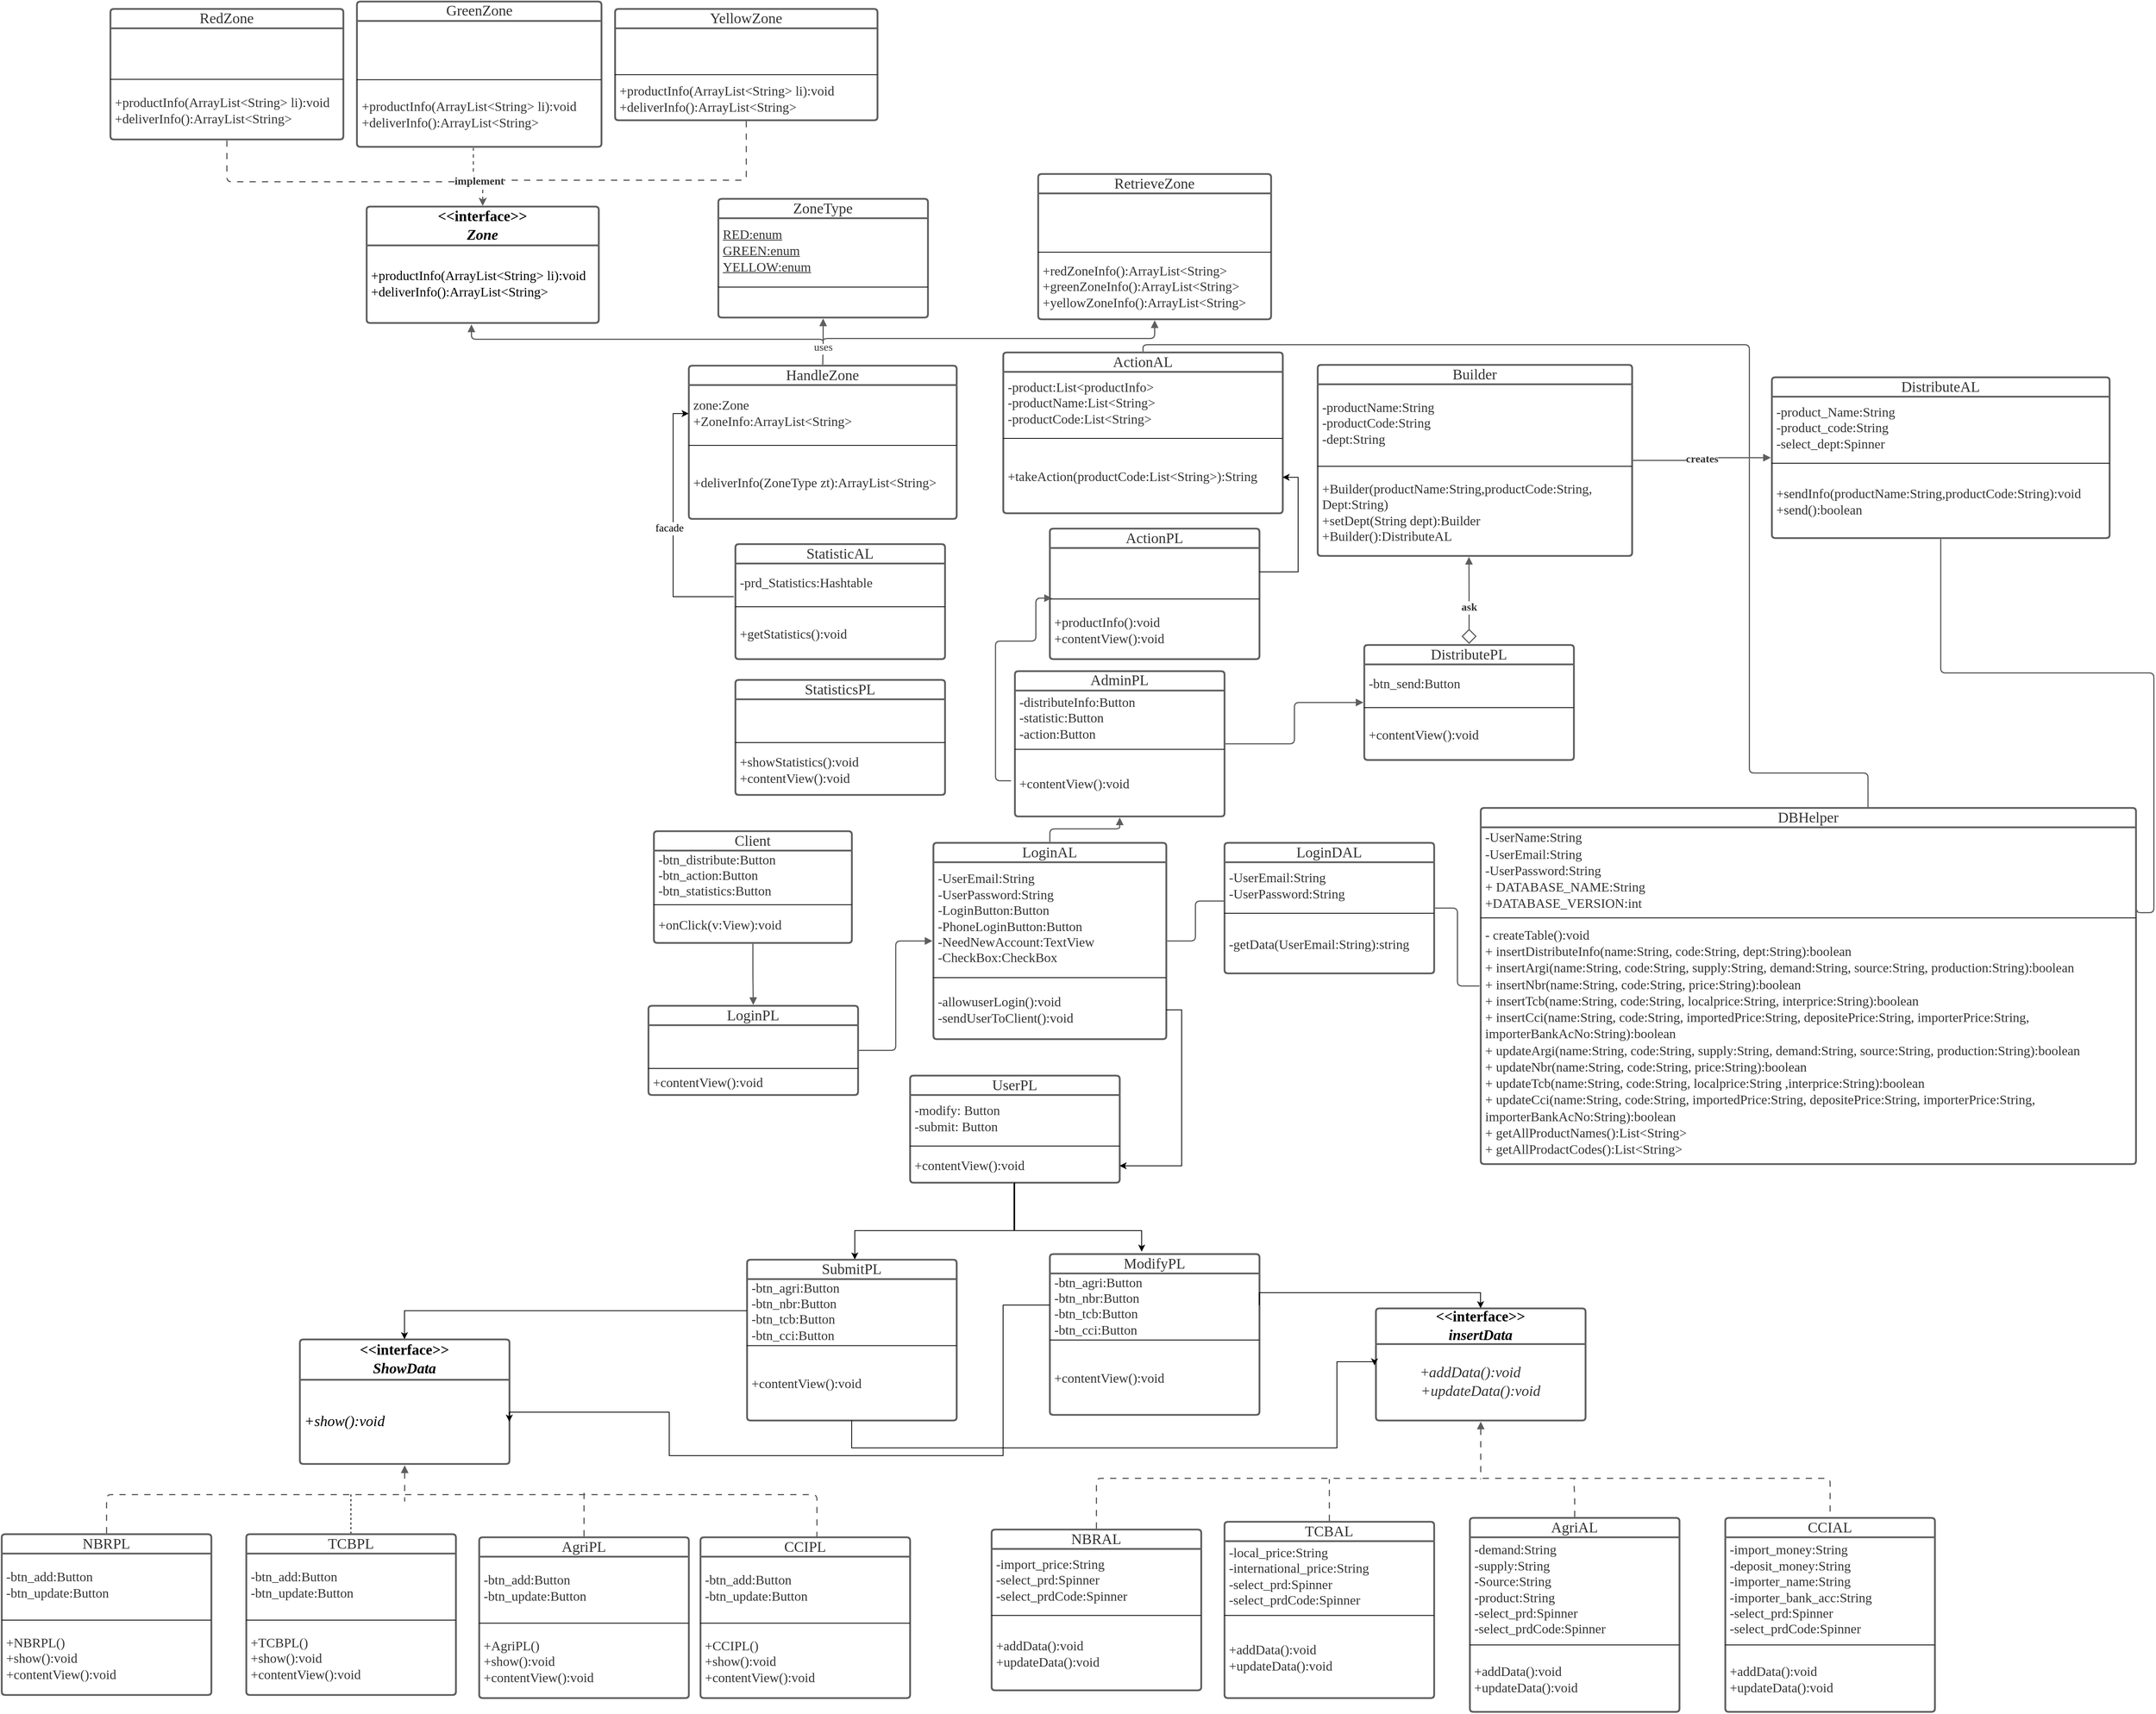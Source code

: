 <mxfile version="15.8.6" type="github">
  <diagram id="HR9_n5Z5EPv3uz4dXPnF" name="Page-1">
    <mxGraphModel dx="2080" dy="2137" grid="1" gridSize="23" guides="1" tooltips="1" connect="1" arrows="1" fold="1" page="1" pageScale="1" pageWidth="1100" pageHeight="1700" math="0" shadow="0">
      <root>
        <mxCell id="0" />
        <mxCell id="1" parent="0" />
        <mxCell id="EzxEwULjFDBiXr7_w85N-3" value="&lt;font style=&quot;font-size: 19px&quot;&gt;Client&lt;/font&gt;" style="html=1;overflow=block;blockSpacing=1;whiteSpace=wrap;swimlane;childLayout=stackLayout;horizontal=1;horizontalStack=0;resizeParent=1;resizeParentMax=0;resizeLast=0;collapsible=0;fontStyle=0;marginBottom=0;swimlaneFillColor=#ffffff;startSize=25;whiteSpace=wrap;fontSize=14;fontColor=#333333;whiteSpace=wrap;align=center;spacing=0;strokeColor=#5e5e5e;strokeOpacity=100;rounded=1;absoluteArcSize=1;arcSize=9;strokeWidth=2.3;fontFamily=Times New Roman;" vertex="1" parent="1">
          <mxGeometry y="-615" width="255" height="144" as="geometry" />
        </mxCell>
        <mxCell id="EzxEwULjFDBiXr7_w85N-4" value="&lt;font style=&quot;font-size: 17px&quot;&gt;-btn_distribute:Button&lt;br&gt;-btn_action:Button&lt;br&gt;-btn_statistics:Button&lt;br&gt;-btn_modify:Button&lt;/font&gt;" style="part=1;html=1;whiteSpace=wrap;resizeHeight=0;strokeColor=none;fillColor=none;align=left;verticalAlign=middle;spacingLeft=4;spacingRight=4;overflow=hidden;rotatable=0;points=[[0,0.5],[1,0.5]];portConstraint=eastwest;swimlaneFillColor=#ffffff;strokeOpacity=100;whiteSpace=wrap;fontSize=14;fontColor=#333333;fontFamily=Times New Roman;" vertex="1" parent="EzxEwULjFDBiXr7_w85N-3">
          <mxGeometry y="25" width="255" height="66" as="geometry" />
        </mxCell>
        <mxCell id="EzxEwULjFDBiXr7_w85N-5" value="" style="line;strokeWidth=1;fillColor=none;align=left;verticalAlign=middle;spacingTop=-1;spacingLeft=3;spacingRight=3;rotatable=0;labelPosition=right;points=[];portConstraint=eastwest;fontSize=14;fontFamily=Times New Roman;" vertex="1" parent="EzxEwULjFDBiXr7_w85N-3">
          <mxGeometry y="91" width="255" height="8" as="geometry" />
        </mxCell>
        <mxCell id="EzxEwULjFDBiXr7_w85N-6" value="&lt;font style=&quot;font-size: 17px&quot;&gt;+onClick(v:View):void&lt;/font&gt;" style="part=1;html=1;whiteSpace=wrap;resizeHeight=0;strokeColor=none;fillColor=none;align=left;verticalAlign=middle;spacingLeft=4;spacingRight=4;overflow=hidden;rotatable=0;points=[[0,0.5],[1,0.5]];portConstraint=eastwest;swimlaneFillColor=#ffffff;strokeOpacity=100;whiteSpace=wrap;fontSize=14;fontColor=#333333;fontFamily=Times New Roman;" vertex="1" parent="EzxEwULjFDBiXr7_w85N-3">
          <mxGeometry y="99" width="255" height="45" as="geometry" />
        </mxCell>
        <mxCell id="EzxEwULjFDBiXr7_w85N-7" value="&lt;font style=&quot;font-size: 19px&quot;&gt;LoginPL&lt;/font&gt;" style="html=1;overflow=block;blockSpacing=1;whiteSpace=wrap;swimlane;childLayout=stackLayout;horizontal=1;horizontalStack=0;resizeParent=1;resizeParentMax=0;resizeLast=0;collapsible=0;fontStyle=0;marginBottom=0;swimlaneFillColor=#ffffff;startSize=25;whiteSpace=wrap;fontSize=14;fontColor=#333333;whiteSpace=wrap;align=center;spacing=0;strokeColor=#5e5e5e;strokeOpacity=100;rounded=1;absoluteArcSize=1;arcSize=9;strokeWidth=2.3;fontFamily=Times New Roman;" vertex="1" parent="1">
          <mxGeometry x="-7" y="-390" width="270" height="115" as="geometry" />
        </mxCell>
        <mxCell id="EzxEwULjFDBiXr7_w85N-8" value="" style="part=1;html=1;whiteSpace=wrap;resizeHeight=0;strokeColor=none;fillColor=none;align=left;verticalAlign=middle;spacingLeft=4;spacingRight=4;overflow=hidden;rotatable=0;points=[[0,0.5],[1,0.5]];portConstraint=eastwest;swimlaneFillColor=#ffffff;strokeOpacity=100;whiteSpace=wrap;fontSize=14;fontFamily=Times New Roman;" vertex="1" parent="EzxEwULjFDBiXr7_w85N-7">
          <mxGeometry y="25" width="270" height="52" as="geometry" />
        </mxCell>
        <mxCell id="EzxEwULjFDBiXr7_w85N-9" value="" style="line;strokeWidth=1;fillColor=none;align=left;verticalAlign=middle;spacingTop=-1;spacingLeft=3;spacingRight=3;rotatable=0;labelPosition=right;points=[];portConstraint=eastwest;fontSize=14;fontFamily=Times New Roman;" vertex="1" parent="EzxEwULjFDBiXr7_w85N-7">
          <mxGeometry y="77" width="270" height="8" as="geometry" />
        </mxCell>
        <mxCell id="EzxEwULjFDBiXr7_w85N-10" value="&lt;font style=&quot;font-size: 17px&quot;&gt;+contentView():void&lt;/font&gt;" style="part=1;html=1;whiteSpace=wrap;resizeHeight=0;strokeColor=none;fillColor=none;align=left;verticalAlign=middle;spacingLeft=4;spacingRight=4;overflow=hidden;rotatable=0;points=[[0,0.5],[1,0.5]];portConstraint=eastwest;swimlaneFillColor=#ffffff;strokeOpacity=100;whiteSpace=wrap;fontSize=14;fontColor=#333333;fontFamily=Times New Roman;" vertex="1" parent="EzxEwULjFDBiXr7_w85N-7">
          <mxGeometry y="85" width="270" height="30" as="geometry" />
        </mxCell>
        <mxCell id="EzxEwULjFDBiXr7_w85N-11" value="&lt;div&gt;&lt;font style=&quot;font-size: 19px&quot;&gt;LoginAL&lt;/font&gt;&lt;/div&gt;" style="html=1;overflow=block;blockSpacing=1;whiteSpace=wrap;swimlane;childLayout=stackLayout;horizontal=1;horizontalStack=0;resizeParent=1;resizeParentMax=0;resizeLast=0;collapsible=0;fontStyle=0;marginBottom=0;swimlaneFillColor=#ffffff;startSize=25;whiteSpace=wrap;fontSize=14;fontColor=#333333;whiteSpace=wrap;align=center;spacing=0;strokeColor=#5e5e5e;strokeOpacity=100;rounded=1;absoluteArcSize=1;arcSize=9;strokeWidth=2.3;fontFamily=Times New Roman;" vertex="1" parent="1">
          <mxGeometry x="360" y="-600" width="300" height="253" as="geometry" />
        </mxCell>
        <mxCell id="EzxEwULjFDBiXr7_w85N-12" value="&lt;font style=&quot;font-size: 17px&quot;&gt;-UserEmail:String&lt;br&gt;-UserPassword:String&lt;br&gt;-LoginButton:Button&lt;br&gt;-PhoneLoginButton:Button&lt;br&gt;-NeedNewAccount:TextView&lt;br&gt;-CheckBox:CheckBox&lt;/font&gt;" style="part=1;html=1;whiteSpace=wrap;resizeHeight=0;strokeColor=none;fillColor=none;align=left;verticalAlign=middle;spacingLeft=4;spacingRight=4;overflow=hidden;rotatable=0;points=[[0,0.5],[1,0.5]];portConstraint=eastwest;swimlaneFillColor=#ffffff;strokeOpacity=100;whiteSpace=wrap;fontSize=14;fontColor=#333333;fontFamily=Times New Roman;" vertex="1" parent="EzxEwULjFDBiXr7_w85N-11">
          <mxGeometry y="25" width="300" height="145" as="geometry" />
        </mxCell>
        <mxCell id="EzxEwULjFDBiXr7_w85N-13" value="" style="line;strokeWidth=1;fillColor=none;align=left;verticalAlign=middle;spacingTop=-1;spacingLeft=3;spacingRight=3;rotatable=0;labelPosition=right;points=[];portConstraint=eastwest;fontSize=14;fontFamily=Times New Roman;" vertex="1" parent="EzxEwULjFDBiXr7_w85N-11">
          <mxGeometry y="170" width="300" height="8" as="geometry" />
        </mxCell>
        <mxCell id="EzxEwULjFDBiXr7_w85N-14" value="&lt;font style=&quot;font-size: 17px&quot;&gt;-allowuserLogin():void&lt;br&gt;-sendUserToClient():void&lt;/font&gt;" style="part=1;html=1;whiteSpace=wrap;resizeHeight=0;strokeColor=none;fillColor=none;align=left;verticalAlign=middle;spacingLeft=4;spacingRight=4;overflow=hidden;rotatable=0;points=[[0,0.5],[1,0.5]];portConstraint=eastwest;swimlaneFillColor=#ffffff;strokeOpacity=100;whiteSpace=wrap;fontSize=14;fontColor=#333333;fontFamily=Times New Roman;" vertex="1" parent="EzxEwULjFDBiXr7_w85N-11">
          <mxGeometry y="178" width="300" height="75" as="geometry" />
        </mxCell>
        <mxCell id="EzxEwULjFDBiXr7_w85N-15" value="&lt;font style=&quot;font-size: 19px&quot;&gt;LoginDAL&lt;/font&gt;" style="html=1;overflow=block;blockSpacing=1;whiteSpace=wrap;swimlane;childLayout=stackLayout;horizontal=1;horizontalStack=0;resizeParent=1;resizeParentMax=0;resizeLast=0;collapsible=0;fontStyle=0;marginBottom=0;swimlaneFillColor=#ffffff;startSize=25;whiteSpace=wrap;fontSize=14;fontColor=#333333;whiteSpace=wrap;align=center;spacing=0;strokeColor=#5e5e5e;strokeOpacity=100;rounded=1;absoluteArcSize=1;arcSize=9;strokeWidth=2.3;fontFamily=Times New Roman;" vertex="1" parent="1">
          <mxGeometry x="735" y="-600" width="270" height="168.25" as="geometry" />
        </mxCell>
        <mxCell id="EzxEwULjFDBiXr7_w85N-16" value="&lt;font style=&quot;font-size: 17px&quot;&gt;-UserEmail:String&lt;br&gt;-UserPassword:String&lt;/font&gt;" style="part=1;html=1;whiteSpace=wrap;resizeHeight=0;strokeColor=none;fillColor=none;align=left;verticalAlign=middle;spacingLeft=4;spacingRight=4;overflow=hidden;rotatable=0;points=[[0,0.5],[1,0.5]];portConstraint=eastwest;swimlaneFillColor=#ffffff;strokeOpacity=100;whiteSpace=wrap;fontSize=14;fontColor=#333333;fontFamily=Times New Roman;" vertex="1" parent="EzxEwULjFDBiXr7_w85N-15">
          <mxGeometry y="25" width="270" height="62" as="geometry" />
        </mxCell>
        <mxCell id="EzxEwULjFDBiXr7_w85N-17" value="" style="line;strokeWidth=1;fillColor=none;align=left;verticalAlign=middle;spacingTop=-1;spacingLeft=3;spacingRight=3;rotatable=0;labelPosition=right;points=[];portConstraint=eastwest;fontSize=14;fontFamily=Times New Roman;" vertex="1" parent="EzxEwULjFDBiXr7_w85N-15">
          <mxGeometry y="87" width="270" height="8" as="geometry" />
        </mxCell>
        <mxCell id="EzxEwULjFDBiXr7_w85N-18" value="&lt;font style=&quot;font-size: 17px&quot;&gt;-getData(UserEmail:String):string&lt;/font&gt;" style="part=1;html=1;whiteSpace=wrap;resizeHeight=0;strokeColor=none;fillColor=none;align=left;verticalAlign=middle;spacingLeft=4;spacingRight=4;overflow=hidden;rotatable=0;points=[[0,0.5],[1,0.5]];portConstraint=eastwest;swimlaneFillColor=#ffffff;strokeOpacity=100;whiteSpace=wrap;fontSize=14;fontColor=#333333;fontFamily=Times New Roman;" vertex="1" parent="EzxEwULjFDBiXr7_w85N-15">
          <mxGeometry y="95" width="270" height="73.25" as="geometry" />
        </mxCell>
        <mxCell id="EzxEwULjFDBiXr7_w85N-19" value="&lt;font style=&quot;font-size: 19px&quot;&gt;UserPL&lt;/font&gt;" style="html=1;overflow=block;blockSpacing=1;whiteSpace=wrap;swimlane;childLayout=stackLayout;horizontal=1;horizontalStack=0;resizeParent=1;resizeParentMax=0;resizeLast=0;collapsible=0;fontStyle=0;marginBottom=0;swimlaneFillColor=#ffffff;startSize=25;whiteSpace=wrap;fontSize=14;fontColor=#333333;whiteSpace=wrap;align=center;spacing=0;strokeColor=#5e5e5e;strokeOpacity=100;rounded=1;absoluteArcSize=1;arcSize=9;strokeWidth=2.3;fontFamily=Times New Roman;" vertex="1" parent="1">
          <mxGeometry x="330" y="-300" width="270" height="138" as="geometry" />
        </mxCell>
        <mxCell id="EzxEwULjFDBiXr7_w85N-20" value="&lt;font style=&quot;font-size: 17px&quot;&gt;-modify: Button&lt;br&gt;-submit: Button&lt;/font&gt;" style="part=1;html=1;whiteSpace=wrap;resizeHeight=0;strokeColor=none;fillColor=none;align=left;verticalAlign=middle;spacingLeft=4;spacingRight=4;overflow=hidden;rotatable=0;points=[[0,0.5],[1,0.5]];portConstraint=eastwest;swimlaneFillColor=#ffffff;strokeOpacity=100;whiteSpace=wrap;fontSize=14;fontColor=#333333;fontFamily=Times New Roman;" vertex="1" parent="EzxEwULjFDBiXr7_w85N-19">
          <mxGeometry y="25" width="270" height="62" as="geometry" />
        </mxCell>
        <mxCell id="EzxEwULjFDBiXr7_w85N-21" value="" style="line;strokeWidth=1;fillColor=none;align=left;verticalAlign=middle;spacingTop=-1;spacingLeft=3;spacingRight=3;rotatable=0;labelPosition=right;points=[];portConstraint=eastwest;fontSize=14;fontFamily=Times New Roman;" vertex="1" parent="EzxEwULjFDBiXr7_w85N-19">
          <mxGeometry y="87" width="270" height="8" as="geometry" />
        </mxCell>
        <mxCell id="EzxEwULjFDBiXr7_w85N-22" value="&lt;font style=&quot;font-size: 17px&quot;&gt;+contentView():void&lt;/font&gt;" style="part=1;html=1;whiteSpace=wrap;resizeHeight=0;strokeColor=none;fillColor=none;align=left;verticalAlign=middle;spacingLeft=4;spacingRight=4;overflow=hidden;rotatable=0;points=[[0,0.5],[1,0.5]];portConstraint=eastwest;swimlaneFillColor=#ffffff;strokeOpacity=100;whiteSpace=wrap;fontSize=14;fontColor=#333333;fontFamily=Times New Roman;" vertex="1" parent="EzxEwULjFDBiXr7_w85N-19">
          <mxGeometry y="95" width="270" height="43" as="geometry" />
        </mxCell>
        <mxCell id="EzxEwULjFDBiXr7_w85N-23" value="&lt;font style=&quot;font-size: 19px&quot;&gt;DBHelper&lt;/font&gt;" style="html=1;overflow=block;blockSpacing=1;whiteSpace=wrap;swimlane;childLayout=stackLayout;horizontal=1;horizontalStack=0;resizeParent=1;resizeParentMax=0;resizeLast=0;collapsible=0;fontStyle=0;marginBottom=0;swimlaneFillColor=#ffffff;startSize=25;whiteSpace=wrap;fontSize=14;fontColor=#333333;whiteSpace=wrap;align=center;spacing=0;strokeColor=#5e5e5e;strokeOpacity=100;rounded=1;absoluteArcSize=1;arcSize=9;strokeWidth=2.3;fontFamily=Times New Roman;" vertex="1" parent="1">
          <mxGeometry x="1065" y="-645" width="844" height="459" as="geometry" />
        </mxCell>
        <mxCell id="EzxEwULjFDBiXr7_w85N-24" value="&lt;div style=&quot;display: flex ; justify-content: center ; align-items: baseline ; font-size: 17px ; line-height: 1.25 ; margin-top: -2px&quot;&gt;&lt;span&gt;&lt;span style=&quot;color: rgb(51 , 51 , 51)&quot;&gt;-UserName:String&lt;br&gt;-UserEmail:String&lt;br&gt;-UserPassword:String&lt;br&gt;&lt;/span&gt;&lt;span style=&quot;color: rgb(51 , 51 , 51)&quot;&gt;+ DATABASE_NAME:String&lt;br&gt;+DATABASE_VERSION:int&lt;/span&gt;&lt;/span&gt;&lt;/div&gt;" style="part=1;html=1;whiteSpace=wrap;resizeHeight=0;strokeColor=none;fillColor=none;align=left;verticalAlign=middle;spacingLeft=4;spacingRight=4;overflow=hidden;rotatable=0;points=[[0,0.5],[1,0.5]];portConstraint=eastwest;swimlaneFillColor=#ffffff;strokeOpacity=100;whiteSpace=wrap;fontSize=14;fontColor=#333333;fontFamily=Times New Roman;" vertex="1" parent="EzxEwULjFDBiXr7_w85N-23">
          <mxGeometry y="25" width="844" height="113" as="geometry" />
        </mxCell>
        <mxCell id="EzxEwULjFDBiXr7_w85N-25" value="" style="line;strokeWidth=1;fillColor=none;align=left;verticalAlign=middle;spacingTop=-1;spacingLeft=3;spacingRight=3;rotatable=0;labelPosition=right;points=[];portConstraint=eastwest;fontSize=14;fontFamily=Times New Roman;" vertex="1" parent="EzxEwULjFDBiXr7_w85N-23">
          <mxGeometry y="138" width="844" height="8" as="geometry" />
        </mxCell>
        <mxCell id="EzxEwULjFDBiXr7_w85N-26" value="&lt;div style=&quot;display: flex ; justify-content: center ; align-items: baseline ; font-size: 17px ; line-height: 1.25 ; margin-top: -2px&quot;&gt;&lt;span&gt;&lt;div&gt;&lt;span style=&quot;color: rgb(51 , 51 , 51)&quot;&gt;- createTable():void&lt;/span&gt;&lt;/div&gt;&lt;span style=&quot;color: rgb(51 , 51 , 51)&quot;&gt;&lt;div&gt;&lt;span&gt;+ insertDistributeInfo(name:String, code:String, dept:String):boolean&lt;/span&gt;&lt;/div&gt;&lt;div&gt;&lt;span&gt;+ insertArgi(name:String, code:String, supply:String, demand:String, source:String, production:String):boolean&lt;/span&gt;&lt;/div&gt;&lt;div&gt;&lt;span&gt;+ insertNbr(name:String, code:String, price:String):boolean&lt;/span&gt;&lt;/div&gt;&lt;div&gt;&lt;span&gt;+ insertTcb(name:String, code:String, localprice:String, interprice:String):boolean&lt;/span&gt;&lt;/div&gt;&lt;div&gt;&lt;span&gt;+ insertCci(&lt;/span&gt;&lt;span&gt;name:String, code:String, importedPrice:String, depositePrice:String, importerPrice:String, importerBankAcNo:String&lt;/span&gt;&lt;span&gt;):boolean&lt;/span&gt;&lt;/div&gt;&lt;/span&gt;&lt;span style=&quot;color: rgb(51 , 51 , 51)&quot;&gt;&lt;div&gt;&lt;span&gt;+ updateArgi(name:String, code:String, supply:String, demand:String, source:String, production:String):boolean&lt;/span&gt;&lt;/div&gt;&lt;div&gt;&lt;span&gt;+ updateNbr(name:String, code:String, price:String):boolean&lt;/span&gt;&lt;/div&gt;&lt;div&gt;&lt;span&gt;+ updateTcb(name:String, code:String, localprice:String ,interprice:String):boolean&lt;/span&gt;&lt;/div&gt;&lt;div&gt;&lt;span&gt;+ updateCci(&lt;/span&gt;&lt;span&gt;name:String, code:String, importedPrice:String, depositePrice:String, importerPrice:String, importerBankAcNo:String&lt;/span&gt;&lt;span&gt;):boolean&lt;/span&gt;&lt;/div&gt;&lt;/span&gt;&lt;span style=&quot;color: rgb(51 , 51 , 51)&quot;&gt;&lt;div&gt;&lt;span&gt;+ getAllProductNames():List&amp;lt;String&amp;gt;&lt;/span&gt;&lt;/div&gt;&lt;div&gt;&lt;span&gt;+ getAllProdactCodes():List&amp;lt;String&amp;gt;&lt;/span&gt;&lt;/div&gt;&lt;/span&gt;&lt;/span&gt;&lt;/div&gt;" style="part=1;html=1;whiteSpace=wrap;resizeHeight=0;strokeColor=none;fillColor=none;align=left;verticalAlign=middle;spacingLeft=4;spacingRight=4;overflow=hidden;rotatable=0;points=[[0,0.5],[1,0.5]];portConstraint=eastwest;swimlaneFillColor=#ffffff;strokeOpacity=100;whiteSpace=wrap;overflow=block;blockSpacing=1;html=1;fontSize=14;fontFamily=Times New Roman;" vertex="1" parent="EzxEwULjFDBiXr7_w85N-23">
          <mxGeometry y="146" width="844" height="313" as="geometry" />
        </mxCell>
        <mxCell id="EzxEwULjFDBiXr7_w85N-27" value="&lt;font style=&quot;font-size: 19px&quot;&gt;AdminPL&lt;/font&gt;" style="html=1;overflow=block;blockSpacing=1;whiteSpace=wrap;swimlane;childLayout=stackLayout;horizontal=1;horizontalStack=0;resizeParent=1;resizeParentMax=0;resizeLast=0;collapsible=0;fontStyle=0;marginBottom=0;swimlaneFillColor=#ffffff;startSize=25;whiteSpace=wrap;fontSize=14;fontColor=#333333;whiteSpace=wrap;align=center;spacing=0;strokeColor=#5e5e5e;strokeOpacity=100;rounded=1;absoluteArcSize=1;arcSize=9;strokeWidth=2.3;fontFamily=Times New Roman;" vertex="1" parent="1">
          <mxGeometry x="465" y="-821.25" width="270" height="187.25" as="geometry" />
        </mxCell>
        <mxCell id="EzxEwULjFDBiXr7_w85N-28" value="&lt;font style=&quot;font-size: 17px&quot;&gt;-distributeInfo:Button&lt;br&gt;-statistic:Button&lt;br&gt; -action:Button&lt;/font&gt;" style="part=1;html=1;whiteSpace=wrap;resizeHeight=0;strokeColor=none;fillColor=none;align=left;verticalAlign=middle;spacingLeft=4;spacingRight=4;overflow=hidden;rotatable=0;points=[[0,0.5],[1,0.5]];portConstraint=eastwest;swimlaneFillColor=#ffffff;strokeOpacity=100;whiteSpace=wrap;fontSize=14;fontColor=#333333;fontFamily=Times New Roman;" vertex="1" parent="EzxEwULjFDBiXr7_w85N-27">
          <mxGeometry y="25" width="270" height="72" as="geometry" />
        </mxCell>
        <mxCell id="EzxEwULjFDBiXr7_w85N-29" value="" style="line;strokeWidth=1;fillColor=none;align=left;verticalAlign=middle;spacingTop=-1;spacingLeft=3;spacingRight=3;rotatable=0;labelPosition=right;points=[];portConstraint=eastwest;fontSize=14;fontFamily=Times New Roman;" vertex="1" parent="EzxEwULjFDBiXr7_w85N-27">
          <mxGeometry y="97" width="270" height="8" as="geometry" />
        </mxCell>
        <mxCell id="EzxEwULjFDBiXr7_w85N-30" value="&lt;font style=&quot;font-size: 17px&quot;&gt;+contentView():void&lt;/font&gt;" style="part=1;html=1;whiteSpace=wrap;resizeHeight=0;strokeColor=none;fillColor=none;align=left;verticalAlign=middle;spacingLeft=4;spacingRight=4;overflow=hidden;rotatable=0;points=[[0,0.5],[1,0.5]];portConstraint=eastwest;swimlaneFillColor=#ffffff;strokeOpacity=100;whiteSpace=wrap;fontSize=14;fontColor=#333333;fontFamily=Times New Roman;" vertex="1" parent="EzxEwULjFDBiXr7_w85N-27">
          <mxGeometry y="105" width="270" height="82.25" as="geometry" />
        </mxCell>
        <mxCell id="EzxEwULjFDBiXr7_w85N-31" value="&lt;font style=&quot;font-size: 19px&quot;&gt;AgriAL&lt;/font&gt;" style="html=1;overflow=block;blockSpacing=1;whiteSpace=wrap;swimlane;childLayout=stackLayout;horizontal=1;horizontalStack=0;resizeParent=1;resizeParentMax=0;resizeLast=0;collapsible=0;fontStyle=0;marginBottom=0;swimlaneFillColor=#ffffff;startSize=25;whiteSpace=wrap;fontSize=14;fontColor=#333333;whiteSpace=wrap;align=center;spacing=0;strokeColor=#5e5e5e;strokeOpacity=100;rounded=1;absoluteArcSize=1;arcSize=9;strokeWidth=2.3;fontFamily=Times New Roman;" vertex="1" parent="1">
          <mxGeometry x="1051" y="270" width="270" height="250" as="geometry" />
        </mxCell>
        <mxCell id="EzxEwULjFDBiXr7_w85N-32" value="&lt;font style=&quot;font-size: 17px&quot;&gt;-demand:String&lt;br&gt;-supply:String&lt;br&gt;-Source:String&lt;br&gt;-product:String&lt;br&gt;-select_prd:Spinner&lt;br&gt;-select_prdCode:Spinner&lt;/font&gt;" style="part=1;html=1;whiteSpace=wrap;resizeHeight=0;strokeColor=none;fillColor=none;align=left;verticalAlign=middle;spacingLeft=4;spacingRight=4;overflow=hidden;rotatable=0;points=[[0,0.5],[1,0.5]];portConstraint=eastwest;swimlaneFillColor=#ffffff;strokeOpacity=100;whiteSpace=wrap;fontSize=14;fontColor=#333333;fontFamily=Times New Roman;" vertex="1" parent="EzxEwULjFDBiXr7_w85N-31">
          <mxGeometry y="25" width="270" height="135" as="geometry" />
        </mxCell>
        <mxCell id="EzxEwULjFDBiXr7_w85N-33" value="" style="line;strokeWidth=1;fillColor=none;align=left;verticalAlign=middle;spacingTop=-1;spacingLeft=3;spacingRight=3;rotatable=0;labelPosition=right;points=[];portConstraint=eastwest;fontSize=14;fontFamily=Times New Roman;" vertex="1" parent="EzxEwULjFDBiXr7_w85N-31">
          <mxGeometry y="160" width="270" height="8" as="geometry" />
        </mxCell>
        <mxCell id="EzxEwULjFDBiXr7_w85N-34" value="&lt;font style=&quot;font-size: 17px&quot;&gt;+addData():void&lt;br&gt;+updateData():void&lt;/font&gt;" style="part=1;html=1;whiteSpace=wrap;resizeHeight=0;strokeColor=none;fillColor=none;align=left;verticalAlign=middle;spacingLeft=4;spacingRight=4;overflow=hidden;rotatable=0;points=[[0,0.5],[1,0.5]];portConstraint=eastwest;swimlaneFillColor=#ffffff;strokeOpacity=100;whiteSpace=wrap;fontSize=14;fontColor=#333333;fontFamily=Times New Roman;" vertex="1" parent="EzxEwULjFDBiXr7_w85N-31">
          <mxGeometry y="168" width="270" height="82" as="geometry" />
        </mxCell>
        <mxCell id="EzxEwULjFDBiXr7_w85N-35" value="&lt;font style=&quot;font-size: 19px&quot;&gt;AgriPL&lt;/font&gt;" style="html=1;overflow=block;blockSpacing=1;whiteSpace=wrap;swimlane;childLayout=stackLayout;horizontal=1;horizontalStack=0;resizeParent=1;resizeParentMax=0;resizeLast=0;collapsible=0;fontStyle=0;marginBottom=0;swimlaneFillColor=#ffffff;startSize=25;whiteSpace=wrap;fontSize=14;fontColor=#333333;whiteSpace=wrap;align=center;spacing=0;strokeColor=#5e5e5e;strokeOpacity=100;rounded=1;absoluteArcSize=1;arcSize=9;strokeWidth=2.3;fontFamily=Times New Roman;" vertex="1" parent="1">
          <mxGeometry x="-225" y="295" width="270" height="207.25" as="geometry" />
        </mxCell>
        <mxCell id="EzxEwULjFDBiXr7_w85N-36" value="&lt;font style=&quot;font-size: 17px&quot;&gt;-btn_add:Button&lt;br&gt;-btn_update:Button&lt;/font&gt;" style="part=1;html=1;whiteSpace=wrap;resizeHeight=0;strokeColor=none;fillColor=none;align=left;verticalAlign=middle;spacingLeft=4;spacingRight=4;overflow=hidden;rotatable=0;points=[[0,0.5],[1,0.5]];portConstraint=eastwest;swimlaneFillColor=#ffffff;strokeOpacity=100;whiteSpace=wrap;fontSize=14;fontColor=#333333;fontFamily=Times New Roman;" vertex="1" parent="EzxEwULjFDBiXr7_w85N-35">
          <mxGeometry y="25" width="270" height="82" as="geometry" />
        </mxCell>
        <mxCell id="EzxEwULjFDBiXr7_w85N-37" value="" style="line;strokeWidth=1;fillColor=none;align=left;verticalAlign=middle;spacingTop=-1;spacingLeft=3;spacingRight=3;rotatable=0;labelPosition=right;points=[];portConstraint=eastwest;fontSize=14;fontFamily=Times New Roman;" vertex="1" parent="EzxEwULjFDBiXr7_w85N-35">
          <mxGeometry y="107" width="270" height="8" as="geometry" />
        </mxCell>
        <mxCell id="EzxEwULjFDBiXr7_w85N-38" value="&lt;font style=&quot;font-size: 17px&quot;&gt;+AgriPL()&lt;br&gt;+show():void&lt;br&gt;+contentView():void&lt;/font&gt;" style="part=1;html=1;whiteSpace=wrap;resizeHeight=0;strokeColor=none;fillColor=none;align=left;verticalAlign=middle;spacingLeft=4;spacingRight=4;overflow=hidden;rotatable=0;points=[[0,0.5],[1,0.5]];portConstraint=eastwest;swimlaneFillColor=#ffffff;strokeOpacity=100;whiteSpace=wrap;fontSize=14;fontColor=#333333;fontFamily=Times New Roman;" vertex="1" parent="EzxEwULjFDBiXr7_w85N-35">
          <mxGeometry y="115" width="270" height="92.25" as="geometry" />
        </mxCell>
        <mxCell id="EzxEwULjFDBiXr7_w85N-163" style="rounded=0;orthogonalLoop=1;jettySize=auto;html=1;exitX=0.5;exitY=0;exitDx=0;exitDy=0;dashed=1;startArrow=none;startFill=0;endArrow=none;endFill=0;fontSize=14;fontFamily=Times New Roman;" edge="1" parent="1" source="EzxEwULjFDBiXr7_w85N-39">
          <mxGeometry relative="1" as="geometry">
            <mxPoint x="-390" y="240" as="targetPoint" />
          </mxGeometry>
        </mxCell>
        <mxCell id="EzxEwULjFDBiXr7_w85N-39" value="&lt;font style=&quot;font-size: 19px&quot;&gt;TCBPL&lt;/font&gt;" style="html=1;overflow=block;blockSpacing=1;whiteSpace=wrap;swimlane;childLayout=stackLayout;horizontal=1;horizontalStack=0;resizeParent=1;resizeParentMax=0;resizeLast=0;collapsible=0;fontStyle=0;marginBottom=0;swimlaneFillColor=#ffffff;startSize=25;whiteSpace=wrap;fontSize=14;fontColor=#333333;whiteSpace=wrap;align=center;spacing=0;strokeColor=#5e5e5e;strokeOpacity=100;rounded=1;absoluteArcSize=1;arcSize=9;strokeWidth=2.3;fontFamily=Times New Roman;" vertex="1" parent="1">
          <mxGeometry x="-525" y="291" width="270" height="207.25" as="geometry" />
        </mxCell>
        <mxCell id="EzxEwULjFDBiXr7_w85N-40" value="&lt;font style=&quot;font-size: 17px&quot;&gt;-btn_add:Button&lt;br&gt;-btn_update:Button&lt;/font&gt;" style="part=1;html=1;whiteSpace=wrap;resizeHeight=0;strokeColor=none;fillColor=none;align=left;verticalAlign=middle;spacingLeft=4;spacingRight=4;overflow=hidden;rotatable=0;points=[[0,0.5],[1,0.5]];portConstraint=eastwest;swimlaneFillColor=#ffffff;strokeOpacity=100;whiteSpace=wrap;fontSize=14;fontColor=#333333;fontFamily=Times New Roman;" vertex="1" parent="EzxEwULjFDBiXr7_w85N-39">
          <mxGeometry y="25" width="270" height="82" as="geometry" />
        </mxCell>
        <mxCell id="EzxEwULjFDBiXr7_w85N-41" value="" style="line;strokeWidth=1;fillColor=none;align=left;verticalAlign=middle;spacingTop=-1;spacingLeft=3;spacingRight=3;rotatable=0;labelPosition=right;points=[];portConstraint=eastwest;fontSize=14;fontFamily=Times New Roman;" vertex="1" parent="EzxEwULjFDBiXr7_w85N-39">
          <mxGeometry y="107" width="270" height="8" as="geometry" />
        </mxCell>
        <mxCell id="EzxEwULjFDBiXr7_w85N-42" value="&lt;font style=&quot;font-size: 17px&quot;&gt;+TCBPL()&lt;br&gt;+show():void&lt;br&gt;+contentView():void&lt;/font&gt;" style="part=1;html=1;whiteSpace=wrap;resizeHeight=0;strokeColor=none;fillColor=none;align=left;verticalAlign=middle;spacingLeft=4;spacingRight=4;overflow=hidden;rotatable=0;points=[[0,0.5],[1,0.5]];portConstraint=eastwest;swimlaneFillColor=#ffffff;strokeOpacity=100;whiteSpace=wrap;fontSize=14;fontColor=#333333;fontFamily=Times New Roman;" vertex="1" parent="EzxEwULjFDBiXr7_w85N-39">
          <mxGeometry y="115" width="270" height="92.25" as="geometry" />
        </mxCell>
        <mxCell id="EzxEwULjFDBiXr7_w85N-43" value="&lt;font style=&quot;font-size: 19px&quot;&gt;CCIPL&lt;/font&gt;" style="html=1;overflow=block;blockSpacing=1;whiteSpace=wrap;swimlane;childLayout=stackLayout;horizontal=1;horizontalStack=0;resizeParent=1;resizeParentMax=0;resizeLast=0;collapsible=0;fontStyle=0;marginBottom=0;swimlaneFillColor=#ffffff;startSize=25;whiteSpace=wrap;fontSize=14;fontColor=#333333;whiteSpace=wrap;align=center;spacing=0;strokeColor=#5e5e5e;strokeOpacity=100;rounded=1;absoluteArcSize=1;arcSize=9;strokeWidth=2.3;fontFamily=Times New Roman;" vertex="1" parent="1">
          <mxGeometry x="60" y="295" width="270" height="207.25" as="geometry" />
        </mxCell>
        <mxCell id="EzxEwULjFDBiXr7_w85N-44" value="&lt;font style=&quot;font-size: 17px&quot;&gt;-btn_add:Button&lt;br&gt;-btn_update:Button&lt;/font&gt;" style="part=1;html=1;whiteSpace=wrap;resizeHeight=0;strokeColor=none;fillColor=none;align=left;verticalAlign=middle;spacingLeft=4;spacingRight=4;overflow=hidden;rotatable=0;points=[[0,0.5],[1,0.5]];portConstraint=eastwest;swimlaneFillColor=#ffffff;strokeOpacity=100;whiteSpace=wrap;fontSize=14;fontColor=#333333;fontFamily=Times New Roman;" vertex="1" parent="EzxEwULjFDBiXr7_w85N-43">
          <mxGeometry y="25" width="270" height="82" as="geometry" />
        </mxCell>
        <mxCell id="EzxEwULjFDBiXr7_w85N-45" value="" style="line;strokeWidth=1;fillColor=none;align=left;verticalAlign=middle;spacingTop=-1;spacingLeft=3;spacingRight=3;rotatable=0;labelPosition=right;points=[];portConstraint=eastwest;fontSize=14;fontFamily=Times New Roman;" vertex="1" parent="EzxEwULjFDBiXr7_w85N-43">
          <mxGeometry y="107" width="270" height="8" as="geometry" />
        </mxCell>
        <mxCell id="EzxEwULjFDBiXr7_w85N-46" value="&lt;font style=&quot;font-size: 17px&quot;&gt;+CCIPL()&lt;br&gt;+show():void&lt;br&gt;+contentView():void&lt;/font&gt;" style="part=1;html=1;whiteSpace=wrap;resizeHeight=0;strokeColor=none;fillColor=none;align=left;verticalAlign=middle;spacingLeft=4;spacingRight=4;overflow=hidden;rotatable=0;points=[[0,0.5],[1,0.5]];portConstraint=eastwest;swimlaneFillColor=#ffffff;strokeOpacity=100;whiteSpace=wrap;fontSize=14;fontColor=#333333;fontFamily=Times New Roman;" vertex="1" parent="EzxEwULjFDBiXr7_w85N-43">
          <mxGeometry y="115" width="270" height="92.25" as="geometry" />
        </mxCell>
        <mxCell id="EzxEwULjFDBiXr7_w85N-47" value="&lt;font style=&quot;font-size: 19px&quot;&gt;TCBAL&lt;/font&gt;" style="html=1;overflow=block;blockSpacing=1;whiteSpace=wrap;swimlane;childLayout=stackLayout;horizontal=1;horizontalStack=0;resizeParent=1;resizeParentMax=0;resizeLast=0;collapsible=0;fontStyle=0;marginBottom=0;swimlaneFillColor=#ffffff;startSize=25;whiteSpace=wrap;fontSize=14;fontColor=#333333;whiteSpace=wrap;align=center;spacing=0;strokeColor=#5e5e5e;strokeOpacity=100;rounded=1;absoluteArcSize=1;arcSize=9;strokeWidth=2.3;fontFamily=Times New Roman;" vertex="1" parent="1">
          <mxGeometry x="735" y="275" width="270" height="227.25" as="geometry" />
        </mxCell>
        <mxCell id="EzxEwULjFDBiXr7_w85N-48" value="&lt;font style=&quot;font-size: 17px&quot;&gt;-local_price:String&lt;br&gt;-international_price:String&lt;br&gt;-select_prd:Spinner&lt;br&gt;-select_prdCode:Spinner&lt;/font&gt;" style="part=1;html=1;whiteSpace=wrap;resizeHeight=0;strokeColor=none;fillColor=none;align=left;verticalAlign=middle;spacingLeft=4;spacingRight=4;overflow=hidden;rotatable=0;points=[[0,0.5],[1,0.5]];portConstraint=eastwest;swimlaneFillColor=#ffffff;strokeOpacity=100;whiteSpace=wrap;fontSize=14;fontColor=#333333;fontFamily=Times New Roman;" vertex="1" parent="EzxEwULjFDBiXr7_w85N-47">
          <mxGeometry y="25" width="270" height="92" as="geometry" />
        </mxCell>
        <mxCell id="EzxEwULjFDBiXr7_w85N-49" value="" style="line;strokeWidth=1;fillColor=none;align=left;verticalAlign=middle;spacingTop=-1;spacingLeft=3;spacingRight=3;rotatable=0;labelPosition=right;points=[];portConstraint=eastwest;fontSize=14;fontFamily=Times New Roman;" vertex="1" parent="EzxEwULjFDBiXr7_w85N-47">
          <mxGeometry y="117" width="270" height="8" as="geometry" />
        </mxCell>
        <mxCell id="EzxEwULjFDBiXr7_w85N-50" value="&lt;font style=&quot;font-size: 17px&quot;&gt;+addData():void&lt;br&gt;+updateData():void&lt;/font&gt;" style="part=1;html=1;whiteSpace=wrap;resizeHeight=0;strokeColor=none;fillColor=none;align=left;verticalAlign=middle;spacingLeft=4;spacingRight=4;overflow=hidden;rotatable=0;points=[[0,0.5],[1,0.5]];portConstraint=eastwest;swimlaneFillColor=#ffffff;strokeOpacity=100;whiteSpace=wrap;fontSize=14;fontColor=#333333;fontFamily=Times New Roman;" vertex="1" parent="EzxEwULjFDBiXr7_w85N-47">
          <mxGeometry y="125" width="270" height="102.25" as="geometry" />
        </mxCell>
        <mxCell id="EzxEwULjFDBiXr7_w85N-51" value="&lt;font style=&quot;font-size: 19px&quot;&gt;NBRPL&lt;/font&gt;" style="html=1;overflow=block;blockSpacing=1;whiteSpace=wrap;swimlane;childLayout=stackLayout;horizontal=1;horizontalStack=0;resizeParent=1;resizeParentMax=0;resizeLast=0;collapsible=0;fontStyle=0;marginBottom=0;swimlaneFillColor=#ffffff;startSize=25;whiteSpace=wrap;fontSize=14;fontColor=#333333;whiteSpace=wrap;align=center;spacing=0;strokeColor=#5e5e5e;strokeOpacity=100;rounded=1;absoluteArcSize=1;arcSize=9;strokeWidth=2.3;fontFamily=Times New Roman;" vertex="1" parent="1">
          <mxGeometry x="-840" y="291" width="270" height="207.25" as="geometry" />
        </mxCell>
        <mxCell id="EzxEwULjFDBiXr7_w85N-52" value="&lt;font style=&quot;font-size: 17px&quot;&gt;-btn_add:Button&lt;br&gt;-btn_update:Button&lt;/font&gt;" style="part=1;html=1;whiteSpace=wrap;resizeHeight=0;strokeColor=none;fillColor=none;align=left;verticalAlign=middle;spacingLeft=4;spacingRight=4;overflow=hidden;rotatable=0;points=[[0,0.5],[1,0.5]];portConstraint=eastwest;swimlaneFillColor=#ffffff;strokeOpacity=100;whiteSpace=wrap;fontSize=14;fontColor=#333333;fontFamily=Times New Roman;" vertex="1" parent="EzxEwULjFDBiXr7_w85N-51">
          <mxGeometry y="25" width="270" height="82" as="geometry" />
        </mxCell>
        <mxCell id="EzxEwULjFDBiXr7_w85N-53" value="" style="line;strokeWidth=1;fillColor=none;align=left;verticalAlign=middle;spacingTop=-1;spacingLeft=3;spacingRight=3;rotatable=0;labelPosition=right;points=[];portConstraint=eastwest;fontSize=14;fontFamily=Times New Roman;" vertex="1" parent="EzxEwULjFDBiXr7_w85N-51">
          <mxGeometry y="107" width="270" height="8" as="geometry" />
        </mxCell>
        <mxCell id="EzxEwULjFDBiXr7_w85N-54" value="&lt;font style=&quot;font-size: 17px&quot;&gt;+NBRPL()&lt;br&gt;+show():void&lt;br&gt;+contentView():void&lt;/font&gt;" style="part=1;html=1;whiteSpace=wrap;resizeHeight=0;strokeColor=none;fillColor=none;align=left;verticalAlign=middle;spacingLeft=4;spacingRight=4;overflow=hidden;rotatable=0;points=[[0,0.5],[1,0.5]];portConstraint=eastwest;swimlaneFillColor=#ffffff;strokeOpacity=100;whiteSpace=wrap;fontSize=14;fontColor=#333333;fontFamily=Times New Roman;" vertex="1" parent="EzxEwULjFDBiXr7_w85N-51">
          <mxGeometry y="115" width="270" height="92.25" as="geometry" />
        </mxCell>
        <mxCell id="EzxEwULjFDBiXr7_w85N-55" value="&lt;font style=&quot;font-size: 19px&quot;&gt;NBRAL&lt;/font&gt;" style="html=1;overflow=block;blockSpacing=1;whiteSpace=wrap;swimlane;childLayout=stackLayout;horizontal=1;horizontalStack=0;resizeParent=1;resizeParentMax=0;resizeLast=0;collapsible=0;fontStyle=0;marginBottom=0;swimlaneFillColor=#ffffff;startSize=25;whiteSpace=wrap;fontSize=14;fontColor=#333333;whiteSpace=wrap;align=center;spacing=0;strokeColor=#5e5e5e;strokeOpacity=100;rounded=1;absoluteArcSize=1;arcSize=9;strokeWidth=2.3;fontFamily=Times New Roman;" vertex="1" parent="1">
          <mxGeometry x="435" y="285" width="270" height="207.25" as="geometry" />
        </mxCell>
        <mxCell id="EzxEwULjFDBiXr7_w85N-56" value="&lt;font style=&quot;font-size: 17px&quot;&gt;-import_price:String&lt;br&gt;-select_prd:Spinner&lt;br&gt;-select_prdCode:Spinner&lt;/font&gt;" style="part=1;html=1;whiteSpace=wrap;resizeHeight=0;strokeColor=none;fillColor=none;align=left;verticalAlign=middle;spacingLeft=4;spacingRight=4;overflow=hidden;rotatable=0;points=[[0,0.5],[1,0.5]];portConstraint=eastwest;swimlaneFillColor=#ffffff;strokeOpacity=100;whiteSpace=wrap;fontSize=14;fontColor=#333333;fontFamily=Times New Roman;" vertex="1" parent="EzxEwULjFDBiXr7_w85N-55">
          <mxGeometry y="25" width="270" height="82" as="geometry" />
        </mxCell>
        <mxCell id="EzxEwULjFDBiXr7_w85N-57" value="" style="line;strokeWidth=1;fillColor=none;align=left;verticalAlign=middle;spacingTop=-1;spacingLeft=3;spacingRight=3;rotatable=0;labelPosition=right;points=[];portConstraint=eastwest;fontSize=14;fontFamily=Times New Roman;" vertex="1" parent="EzxEwULjFDBiXr7_w85N-55">
          <mxGeometry y="107" width="270" height="8" as="geometry" />
        </mxCell>
        <mxCell id="EzxEwULjFDBiXr7_w85N-58" value="&lt;font style=&quot;font-size: 17px&quot;&gt;+addData():void&lt;br&gt;+updateData():void&lt;/font&gt;" style="part=1;html=1;whiteSpace=wrap;resizeHeight=0;strokeColor=none;fillColor=none;align=left;verticalAlign=middle;spacingLeft=4;spacingRight=4;overflow=hidden;rotatable=0;points=[[0,0.5],[1,0.5]];portConstraint=eastwest;swimlaneFillColor=#ffffff;strokeOpacity=100;whiteSpace=wrap;fontSize=14;fontColor=#333333;fontFamily=Times New Roman;" vertex="1" parent="EzxEwULjFDBiXr7_w85N-55">
          <mxGeometry y="115" width="270" height="92.25" as="geometry" />
        </mxCell>
        <mxCell id="EzxEwULjFDBiXr7_w85N-59" value="&lt;font style=&quot;font-size: 19px&quot;&gt;CCIAL&lt;/font&gt;" style="html=1;overflow=block;blockSpacing=1;whiteSpace=wrap;swimlane;childLayout=stackLayout;horizontal=1;horizontalStack=0;resizeParent=1;resizeParentMax=0;resizeLast=0;collapsible=0;fontStyle=0;marginBottom=0;swimlaneFillColor=#ffffff;startSize=25;whiteSpace=wrap;fontSize=14;fontColor=#333333;whiteSpace=wrap;align=center;spacing=0;strokeColor=#5e5e5e;strokeOpacity=100;rounded=1;absoluteArcSize=1;arcSize=9;strokeWidth=2.3;fontFamily=Times New Roman;" vertex="1" parent="1">
          <mxGeometry x="1380" y="270" width="270" height="250" as="geometry" />
        </mxCell>
        <mxCell id="EzxEwULjFDBiXr7_w85N-60" value="&lt;font style=&quot;font-size: 17px&quot;&gt;-import_money:String&lt;br&gt;-deposit_money:String&lt;br&gt;-importer_name:String&lt;br&gt;-importer_bank_acc:String&lt;br&gt;-select_prd:Spinner&lt;br&gt;-select_prdCode:Spinner&lt;/font&gt;" style="part=1;html=1;whiteSpace=wrap;resizeHeight=0;strokeColor=none;fillColor=none;align=left;verticalAlign=middle;spacingLeft=4;spacingRight=4;overflow=hidden;rotatable=0;points=[[0,0.5],[1,0.5]];portConstraint=eastwest;swimlaneFillColor=#ffffff;strokeOpacity=100;whiteSpace=wrap;fontSize=14;fontColor=#333333;fontFamily=Times New Roman;" vertex="1" parent="EzxEwULjFDBiXr7_w85N-59">
          <mxGeometry y="25" width="270" height="135" as="geometry" />
        </mxCell>
        <mxCell id="EzxEwULjFDBiXr7_w85N-61" value="" style="line;strokeWidth=1;fillColor=none;align=left;verticalAlign=middle;spacingTop=-1;spacingLeft=3;spacingRight=3;rotatable=0;labelPosition=right;points=[];portConstraint=eastwest;fontSize=14;fontFamily=Times New Roman;" vertex="1" parent="EzxEwULjFDBiXr7_w85N-59">
          <mxGeometry y="160" width="270" height="8" as="geometry" />
        </mxCell>
        <mxCell id="EzxEwULjFDBiXr7_w85N-62" value="&lt;font style=&quot;font-size: 17px&quot;&gt;+addData():void&lt;br&gt;+updateData():void&lt;/font&gt;" style="part=1;html=1;whiteSpace=wrap;resizeHeight=0;strokeColor=none;fillColor=none;align=left;verticalAlign=middle;spacingLeft=4;spacingRight=4;overflow=hidden;rotatable=0;points=[[0,0.5],[1,0.5]];portConstraint=eastwest;swimlaneFillColor=#ffffff;strokeOpacity=100;whiteSpace=wrap;fontSize=14;fontColor=#333333;fontFamily=Times New Roman;" vertex="1" parent="EzxEwULjFDBiXr7_w85N-59">
          <mxGeometry y="168" width="270" height="82" as="geometry" />
        </mxCell>
        <mxCell id="EzxEwULjFDBiXr7_w85N-63" value="&lt;font style=&quot;font-size: 19px&quot;&gt;StatisticsPL&lt;/font&gt;" style="html=1;overflow=block;blockSpacing=1;whiteSpace=wrap;swimlane;childLayout=stackLayout;horizontal=1;horizontalStack=0;resizeParent=1;resizeParentMax=0;resizeLast=0;collapsible=0;fontStyle=0;marginBottom=0;swimlaneFillColor=#ffffff;startSize=25;whiteSpace=wrap;fontSize=14;fontColor=#333333;whiteSpace=wrap;align=center;spacing=0;strokeColor=#5e5e5e;strokeOpacity=100;rounded=1;absoluteArcSize=1;arcSize=9;strokeWidth=2.3;fontFamily=Times New Roman;" vertex="1" parent="1">
          <mxGeometry x="105" y="-810" width="270" height="148.25" as="geometry" />
        </mxCell>
        <mxCell id="EzxEwULjFDBiXr7_w85N-64" value="" style="part=1;html=1;whiteSpace=wrap;resizeHeight=0;strokeColor=none;fillColor=none;align=left;verticalAlign=middle;spacingLeft=4;spacingRight=4;overflow=hidden;rotatable=0;points=[[0,0.5],[1,0.5]];portConstraint=eastwest;swimlaneFillColor=#ffffff;strokeOpacity=100;whiteSpace=wrap;fontSize=14;fontFamily=Times New Roman;" vertex="1" parent="EzxEwULjFDBiXr7_w85N-63">
          <mxGeometry y="25" width="270" height="52" as="geometry" />
        </mxCell>
        <mxCell id="EzxEwULjFDBiXr7_w85N-65" value="" style="line;strokeWidth=1;fillColor=none;align=left;verticalAlign=middle;spacingTop=-1;spacingLeft=3;spacingRight=3;rotatable=0;labelPosition=right;points=[];portConstraint=eastwest;fontSize=14;fontFamily=Times New Roman;" vertex="1" parent="EzxEwULjFDBiXr7_w85N-63">
          <mxGeometry y="77" width="270" height="8" as="geometry" />
        </mxCell>
        <mxCell id="EzxEwULjFDBiXr7_w85N-66" value="&lt;font style=&quot;font-size: 17px&quot;&gt;+showStatistics():void&lt;br&gt;+contentView():void&lt;/font&gt;" style="part=1;html=1;whiteSpace=wrap;resizeHeight=0;strokeColor=none;fillColor=none;align=left;verticalAlign=middle;spacingLeft=4;spacingRight=4;overflow=hidden;rotatable=0;points=[[0,0.5],[1,0.5]];portConstraint=eastwest;swimlaneFillColor=#ffffff;strokeOpacity=100;whiteSpace=wrap;fontSize=14;fontColor=#333333;fontFamily=Times New Roman;" vertex="1" parent="EzxEwULjFDBiXr7_w85N-63">
          <mxGeometry y="85" width="270" height="63.25" as="geometry" />
        </mxCell>
        <mxCell id="EzxEwULjFDBiXr7_w85N-67" value="&lt;font style=&quot;font-size: 19px&quot;&gt;StatisticAL&lt;/font&gt;" style="html=1;overflow=block;blockSpacing=1;whiteSpace=wrap;swimlane;childLayout=stackLayout;horizontal=1;horizontalStack=0;resizeParent=1;resizeParentMax=0;resizeLast=0;collapsible=0;fontStyle=0;marginBottom=0;swimlaneFillColor=#ffffff;startSize=25;whiteSpace=wrap;fontSize=14;fontColor=#333333;whiteSpace=wrap;align=center;spacing=0;strokeColor=#5e5e5e;strokeOpacity=100;rounded=1;absoluteArcSize=1;arcSize=9;strokeWidth=2.3;fontFamily=Times New Roman;" vertex="1" parent="1">
          <mxGeometry x="105" y="-985" width="270" height="148.25" as="geometry" />
        </mxCell>
        <mxCell id="EzxEwULjFDBiXr7_w85N-68" value="&lt;font style=&quot;font-size: 17px&quot;&gt;-prd_Statistics:Hashtable&lt;/font&gt;" style="part=1;html=1;whiteSpace=wrap;resizeHeight=0;strokeColor=none;fillColor=none;align=left;verticalAlign=middle;spacingLeft=4;spacingRight=4;overflow=hidden;rotatable=0;points=[[0,0.5],[1,0.5]];portConstraint=eastwest;swimlaneFillColor=#ffffff;strokeOpacity=100;whiteSpace=wrap;fontSize=14;fontColor=#333333;fontFamily=Times New Roman;" vertex="1" parent="EzxEwULjFDBiXr7_w85N-67">
          <mxGeometry y="25" width="270" height="52" as="geometry" />
        </mxCell>
        <mxCell id="EzxEwULjFDBiXr7_w85N-69" value="" style="line;strokeWidth=1;fillColor=none;align=left;verticalAlign=middle;spacingTop=-1;spacingLeft=3;spacingRight=3;rotatable=0;labelPosition=right;points=[];portConstraint=eastwest;fontSize=14;fontFamily=Times New Roman;" vertex="1" parent="EzxEwULjFDBiXr7_w85N-67">
          <mxGeometry y="77" width="270" height="8" as="geometry" />
        </mxCell>
        <mxCell id="EzxEwULjFDBiXr7_w85N-70" value="&lt;font style=&quot;font-size: 17px&quot;&gt;+getStatistics():void&lt;/font&gt;" style="part=1;html=1;whiteSpace=wrap;resizeHeight=0;strokeColor=none;fillColor=none;align=left;verticalAlign=middle;spacingLeft=4;spacingRight=4;overflow=hidden;rotatable=0;points=[[0,0.5],[1,0.5]];portConstraint=eastwest;swimlaneFillColor=#ffffff;strokeOpacity=100;whiteSpace=wrap;fontSize=14;fontColor=#333333;fontFamily=Times New Roman;" vertex="1" parent="EzxEwULjFDBiXr7_w85N-67">
          <mxGeometry y="85" width="270" height="63.25" as="geometry" />
        </mxCell>
        <mxCell id="EzxEwULjFDBiXr7_w85N-71" value="&lt;font style=&quot;font-size: 19px&quot;&gt;DistributePL&lt;/font&gt;" style="html=1;overflow=block;blockSpacing=1;whiteSpace=wrap;swimlane;childLayout=stackLayout;horizontal=1;horizontalStack=0;resizeParent=1;resizeParentMax=0;resizeLast=0;collapsible=0;fontStyle=0;marginBottom=0;swimlaneFillColor=#ffffff;startSize=25;whiteSpace=wrap;fontSize=14;fontColor=#333333;whiteSpace=wrap;align=center;spacing=0;strokeColor=#5e5e5e;strokeOpacity=100;rounded=1;absoluteArcSize=1;arcSize=9;strokeWidth=2.3;fontFamily=Times New Roman;" vertex="1" parent="1">
          <mxGeometry x="915" y="-855" width="270" height="148.25" as="geometry" />
        </mxCell>
        <mxCell id="EzxEwULjFDBiXr7_w85N-72" value="&lt;font style=&quot;font-size: 17px&quot;&gt;-btn_send:Button&lt;/font&gt;" style="part=1;html=1;whiteSpace=wrap;resizeHeight=0;strokeColor=none;fillColor=none;align=left;verticalAlign=middle;spacingLeft=4;spacingRight=4;overflow=hidden;rotatable=0;points=[[0,0.5],[1,0.5]];portConstraint=eastwest;swimlaneFillColor=#ffffff;strokeOpacity=100;whiteSpace=wrap;fontSize=14;fontColor=#333333;fontFamily=Times New Roman;" vertex="1" parent="EzxEwULjFDBiXr7_w85N-71">
          <mxGeometry y="25" width="270" height="52" as="geometry" />
        </mxCell>
        <mxCell id="EzxEwULjFDBiXr7_w85N-73" value="" style="line;strokeWidth=1;fillColor=none;align=left;verticalAlign=middle;spacingTop=-1;spacingLeft=3;spacingRight=3;rotatable=0;labelPosition=right;points=[];portConstraint=eastwest;fontSize=14;fontFamily=Times New Roman;" vertex="1" parent="EzxEwULjFDBiXr7_w85N-71">
          <mxGeometry y="77" width="270" height="8" as="geometry" />
        </mxCell>
        <mxCell id="EzxEwULjFDBiXr7_w85N-74" value="&lt;font style=&quot;font-size: 17px&quot;&gt;+contentView():void&lt;/font&gt;" style="part=1;html=1;whiteSpace=wrap;resizeHeight=0;strokeColor=none;fillColor=none;align=left;verticalAlign=middle;spacingLeft=4;spacingRight=4;overflow=hidden;rotatable=0;points=[[0,0.5],[1,0.5]];portConstraint=eastwest;swimlaneFillColor=#ffffff;strokeOpacity=100;whiteSpace=wrap;fontSize=14;fontColor=#333333;fontFamily=Times New Roman;" vertex="1" parent="EzxEwULjFDBiXr7_w85N-71">
          <mxGeometry y="85" width="270" height="63.25" as="geometry" />
        </mxCell>
        <mxCell id="EzxEwULjFDBiXr7_w85N-75" value="&lt;font style=&quot;font-size: 19px&quot;&gt;DistributeAL&lt;/font&gt;" style="html=1;overflow=block;blockSpacing=1;whiteSpace=wrap;swimlane;childLayout=stackLayout;horizontal=1;horizontalStack=0;resizeParent=1;resizeParentMax=0;resizeLast=0;collapsible=0;fontStyle=0;marginBottom=0;swimlaneFillColor=#ffffff;startSize=25;whiteSpace=wrap;fontSize=14;fontColor=#333333;whiteSpace=wrap;align=center;spacing=0;strokeColor=#5e5e5e;strokeOpacity=100;rounded=1;absoluteArcSize=1;arcSize=9;strokeWidth=2.3;fontFamily=Times New Roman;" vertex="1" parent="1">
          <mxGeometry x="1440" y="-1200" width="435" height="207.25" as="geometry" />
        </mxCell>
        <mxCell id="EzxEwULjFDBiXr7_w85N-76" value="&lt;font style=&quot;font-size: 17px&quot;&gt;-product_Name:String&lt;br&gt;-product_code:String&lt;br&gt;-select_dept:Spinner&lt;/font&gt;" style="part=1;html=1;whiteSpace=wrap;resizeHeight=0;strokeColor=none;fillColor=none;align=left;verticalAlign=middle;spacingLeft=4;spacingRight=4;overflow=hidden;rotatable=0;points=[[0,0.5],[1,0.5]];portConstraint=eastwest;swimlaneFillColor=#ffffff;strokeOpacity=100;whiteSpace=wrap;fontSize=14;fontColor=#333333;fontFamily=Times New Roman;" vertex="1" parent="EzxEwULjFDBiXr7_w85N-75">
          <mxGeometry y="25" width="435" height="82" as="geometry" />
        </mxCell>
        <mxCell id="EzxEwULjFDBiXr7_w85N-77" value="" style="line;strokeWidth=1;fillColor=none;align=left;verticalAlign=middle;spacingTop=-1;spacingLeft=3;spacingRight=3;rotatable=0;labelPosition=right;points=[];portConstraint=eastwest;fontSize=14;fontFamily=Times New Roman;" vertex="1" parent="EzxEwULjFDBiXr7_w85N-75">
          <mxGeometry y="107" width="435" height="8" as="geometry" />
        </mxCell>
        <mxCell id="EzxEwULjFDBiXr7_w85N-78" value="&lt;font style=&quot;font-size: 17px&quot;&gt;+sendInfo(productName:String,productCode:String):void&lt;br&gt;+send():boolean&lt;/font&gt;" style="part=1;html=1;whiteSpace=wrap;resizeHeight=0;strokeColor=none;fillColor=none;align=left;verticalAlign=middle;spacingLeft=4;spacingRight=4;overflow=hidden;rotatable=0;points=[[0,0.5],[1,0.5]];portConstraint=eastwest;swimlaneFillColor=#ffffff;strokeOpacity=100;whiteSpace=wrap;fontSize=14;fontColor=#333333;fontFamily=Times New Roman;" vertex="1" parent="EzxEwULjFDBiXr7_w85N-75">
          <mxGeometry y="115" width="435" height="92.25" as="geometry" />
        </mxCell>
        <mxCell id="EzxEwULjFDBiXr7_w85N-79" value="&lt;font style=&quot;font-size: 19px&quot;&gt;ActionPL&lt;/font&gt;" style="html=1;overflow=block;blockSpacing=1;whiteSpace=wrap;swimlane;childLayout=stackLayout;horizontal=1;horizontalStack=0;resizeParent=1;resizeParentMax=0;resizeLast=0;collapsible=0;fontStyle=0;marginBottom=0;swimlaneFillColor=#ffffff;startSize=25;whiteSpace=wrap;fontSize=14;fontColor=#333333;whiteSpace=wrap;align=center;spacing=0;strokeColor=#5e5e5e;strokeOpacity=100;rounded=1;absoluteArcSize=1;arcSize=9;strokeWidth=2.3;fontFamily=Times New Roman;" vertex="1" parent="1">
          <mxGeometry x="510" y="-1005" width="270" height="168.25" as="geometry" />
        </mxCell>
        <mxCell id="EzxEwULjFDBiXr7_w85N-80" value="" style="part=1;html=1;whiteSpace=wrap;resizeHeight=0;strokeColor=none;fillColor=none;align=left;verticalAlign=middle;spacingLeft=4;spacingRight=4;overflow=hidden;rotatable=0;points=[[0,0.5],[1,0.5]];portConstraint=eastwest;swimlaneFillColor=#ffffff;strokeOpacity=100;whiteSpace=wrap;fontSize=14;fontFamily=Times New Roman;" vertex="1" parent="EzxEwULjFDBiXr7_w85N-79">
          <mxGeometry y="25" width="270" height="62" as="geometry" />
        </mxCell>
        <mxCell id="EzxEwULjFDBiXr7_w85N-81" value="" style="line;strokeWidth=1;fillColor=none;align=left;verticalAlign=middle;spacingTop=-1;spacingLeft=3;spacingRight=3;rotatable=0;labelPosition=right;points=[];portConstraint=eastwest;fontSize=14;fontFamily=Times New Roman;" vertex="1" parent="EzxEwULjFDBiXr7_w85N-79">
          <mxGeometry y="87" width="270" height="8" as="geometry" />
        </mxCell>
        <mxCell id="EzxEwULjFDBiXr7_w85N-82" value="&lt;font style=&quot;font-size: 17px&quot;&gt;+productInfo():void&lt;br&gt;+contentView():void&lt;/font&gt;" style="part=1;html=1;whiteSpace=wrap;resizeHeight=0;strokeColor=none;fillColor=none;align=left;verticalAlign=middle;spacingLeft=4;spacingRight=4;overflow=hidden;rotatable=0;points=[[0,0.5],[1,0.5]];portConstraint=eastwest;swimlaneFillColor=#ffffff;strokeOpacity=100;whiteSpace=wrap;fontSize=14;fontColor=#333333;fontFamily=Times New Roman;" vertex="1" parent="EzxEwULjFDBiXr7_w85N-79">
          <mxGeometry y="95" width="270" height="73.25" as="geometry" />
        </mxCell>
        <mxCell id="EzxEwULjFDBiXr7_w85N-83" value="&lt;font style=&quot;font-size: 19px&quot;&gt;ActionAL&lt;/font&gt;" style="html=1;overflow=block;blockSpacing=1;whiteSpace=wrap;swimlane;childLayout=stackLayout;horizontal=1;horizontalStack=0;resizeParent=1;resizeParentMax=0;resizeLast=0;collapsible=0;fontStyle=0;marginBottom=0;swimlaneFillColor=#ffffff;startSize=25;whiteSpace=wrap;fontSize=14;fontColor=#333333;whiteSpace=wrap;align=center;spacing=0;strokeColor=#5e5e5e;strokeOpacity=100;rounded=1;absoluteArcSize=1;arcSize=9;strokeWidth=2.3;fontFamily=Times New Roman;" vertex="1" parent="1">
          <mxGeometry x="450" y="-1232" width="360" height="207.25" as="geometry" />
        </mxCell>
        <mxCell id="EzxEwULjFDBiXr7_w85N-84" value="&lt;font style=&quot;font-size: 17px&quot;&gt;-product:List&amp;lt;productInfo&amp;gt;&lt;br&gt;-productName:List&amp;lt;String&amp;gt;&lt;br&gt;-productCode:List&amp;lt;String&amp;gt;&lt;/font&gt;" style="part=1;html=1;whiteSpace=wrap;resizeHeight=0;strokeColor=none;fillColor=none;align=left;verticalAlign=middle;spacingLeft=4;spacingRight=4;overflow=hidden;rotatable=0;points=[[0,0.5],[1,0.5]];portConstraint=eastwest;swimlaneFillColor=#ffffff;strokeOpacity=100;whiteSpace=wrap;fontSize=14;fontColor=#333333;fontFamily=Times New Roman;" vertex="1" parent="EzxEwULjFDBiXr7_w85N-83">
          <mxGeometry y="25" width="360" height="82" as="geometry" />
        </mxCell>
        <mxCell id="EzxEwULjFDBiXr7_w85N-85" value="" style="line;strokeWidth=1;fillColor=none;align=left;verticalAlign=middle;spacingTop=-1;spacingLeft=3;spacingRight=3;rotatable=0;labelPosition=right;points=[];portConstraint=eastwest;fontSize=14;fontFamily=Times New Roman;" vertex="1" parent="EzxEwULjFDBiXr7_w85N-83">
          <mxGeometry y="107" width="360" height="8" as="geometry" />
        </mxCell>
        <mxCell id="EzxEwULjFDBiXr7_w85N-86" value="&lt;font style=&quot;font-size: 17px&quot;&gt;+takeAction(productCode:List&amp;lt;String&amp;gt;):String&lt;/font&gt;" style="part=1;html=1;whiteSpace=wrap;resizeHeight=0;strokeColor=none;fillColor=none;align=left;verticalAlign=middle;spacingLeft=4;spacingRight=4;overflow=hidden;rotatable=0;points=[[0,0.5],[1,0.5]];portConstraint=eastwest;swimlaneFillColor=#ffffff;strokeOpacity=100;whiteSpace=wrap;fontSize=14;fontColor=#333333;fontFamily=Times New Roman;" vertex="1" parent="EzxEwULjFDBiXr7_w85N-83">
          <mxGeometry y="115" width="360" height="92.25" as="geometry" />
        </mxCell>
        <mxCell id="EzxEwULjFDBiXr7_w85N-87" value="&lt;font style=&quot;font-size: 19px&quot;&gt;HandleZone&lt;/font&gt;" style="html=1;overflow=block;blockSpacing=1;whiteSpace=wrap;swimlane;childLayout=stackLayout;horizontal=1;horizontalStack=0;resizeParent=1;resizeParentMax=0;resizeLast=0;collapsible=0;fontStyle=0;marginBottom=0;swimlaneFillColor=#ffffff;startSize=25;whiteSpace=wrap;fontSize=14;fontColor=#333333;whiteSpace=wrap;align=center;spacing=0;strokeColor=#5e5e5e;strokeOpacity=100;rounded=1;absoluteArcSize=1;arcSize=9;strokeWidth=2.3;fontFamily=Times New Roman;" vertex="1" parent="1">
          <mxGeometry x="45" y="-1215" width="345" height="197.5" as="geometry" />
        </mxCell>
        <mxCell id="EzxEwULjFDBiXr7_w85N-88" value="&lt;font style=&quot;font-size: 17px&quot;&gt;zone:Zone&lt;br&gt;+ZoneInfo:ArrayList&amp;lt;String&amp;gt;&lt;/font&gt;" style="part=1;html=1;whiteSpace=wrap;resizeHeight=0;strokeColor=none;fillColor=none;align=left;verticalAlign=middle;spacingLeft=4;spacingRight=4;overflow=hidden;rotatable=0;points=[[0,0.5],[1,0.5]];portConstraint=eastwest;swimlaneFillColor=#ffffff;strokeOpacity=100;whiteSpace=wrap;fontSize=14;fontColor=#333333;fontFamily=Times New Roman;" vertex="1" parent="EzxEwULjFDBiXr7_w85N-87">
          <mxGeometry y="25" width="345" height="74" as="geometry" />
        </mxCell>
        <mxCell id="EzxEwULjFDBiXr7_w85N-89" value="" style="line;strokeWidth=1;fillColor=none;align=left;verticalAlign=middle;spacingTop=-1;spacingLeft=3;spacingRight=3;rotatable=0;labelPosition=right;points=[];portConstraint=eastwest;fontSize=14;fontFamily=Times New Roman;" vertex="1" parent="EzxEwULjFDBiXr7_w85N-87">
          <mxGeometry y="99" width="345" height="8" as="geometry" />
        </mxCell>
        <mxCell id="EzxEwULjFDBiXr7_w85N-90" value="&lt;font style=&quot;font-size: 17px&quot;&gt;+deliverInfo(ZoneType zt):ArrayList&amp;lt;String&amp;gt;&lt;/font&gt;" style="part=1;html=1;whiteSpace=wrap;resizeHeight=0;strokeColor=none;fillColor=none;align=left;verticalAlign=middle;spacingLeft=4;spacingRight=4;overflow=hidden;rotatable=0;points=[[0,0.5],[1,0.5]];portConstraint=eastwest;swimlaneFillColor=#ffffff;strokeOpacity=100;whiteSpace=wrap;fontSize=14;fontColor=#333333;fontFamily=Times New Roman;" vertex="1" parent="EzxEwULjFDBiXr7_w85N-87">
          <mxGeometry y="107" width="345" height="90.5" as="geometry" />
        </mxCell>
        <mxCell id="EzxEwULjFDBiXr7_w85N-91" value="&lt;font style=&quot;font-size: 19px&quot;&gt;ZoneType&lt;/font&gt;" style="html=1;overflow=block;blockSpacing=1;whiteSpace=wrap;swimlane;childLayout=stackLayout;horizontal=1;horizontalStack=0;resizeParent=1;resizeParentMax=0;resizeLast=0;collapsible=0;fontStyle=0;marginBottom=0;swimlaneFillColor=#ffffff;startSize=25;whiteSpace=wrap;fontSize=14;fontColor=#333333;whiteSpace=wrap;align=center;spacing=0;strokeColor=#5e5e5e;strokeOpacity=100;rounded=1;absoluteArcSize=1;arcSize=9;strokeWidth=2.3;fontFamily=Times New Roman;" vertex="1" parent="1">
          <mxGeometry x="83" y="-1430" width="270" height="153" as="geometry" />
        </mxCell>
        <mxCell id="EzxEwULjFDBiXr7_w85N-92" value="&lt;div style=&quot;display: flex ; justify-content: center ; align-items: baseline ; font-size: 17px ; line-height: 1.25 ; margin-top: -2px&quot;&gt;&lt;span&gt;&lt;div&gt;&lt;span&gt;RED&lt;/span&gt;&lt;span&gt;:enum&lt;/span&gt;&lt;/div&gt;&lt;span style=&quot;color: rgb(51 , 51 , 51) ; text-decoration: underline&quot;&gt;&lt;div&gt;&lt;span&gt;GREEN&lt;/span&gt;&lt;span&gt;:enum&lt;/span&gt;&lt;/div&gt;&lt;/span&gt;&lt;span style=&quot;color: rgb(51 , 51 , 51) ; text-decoration: underline&quot;&gt;&lt;div&gt;&lt;span&gt;YELLOW&lt;/span&gt;&lt;span&gt;:enum&lt;/span&gt;&lt;/div&gt;&lt;/span&gt;&lt;/span&gt;&lt;/div&gt;" style="part=1;html=1;whiteSpace=wrap;resizeHeight=0;strokeColor=none;fillColor=none;align=left;verticalAlign=middle;spacingLeft=4;spacingRight=4;overflow=hidden;rotatable=0;points=[[0,0.5],[1,0.5]];portConstraint=eastwest;swimlaneFillColor=#ffffff;strokeOpacity=100;whiteSpace=wrap;fontSize=14;fontColor=#333333;fontStyle=4;fontFamily=Times New Roman;" vertex="1" parent="EzxEwULjFDBiXr7_w85N-91">
          <mxGeometry y="25" width="270" height="85" as="geometry" />
        </mxCell>
        <mxCell id="EzxEwULjFDBiXr7_w85N-93" value="" style="line;strokeWidth=1;fillColor=none;align=left;verticalAlign=middle;spacingTop=-1;spacingLeft=3;spacingRight=3;rotatable=0;labelPosition=right;points=[];portConstraint=eastwest;fontSize=14;fontFamily=Times New Roman;" vertex="1" parent="EzxEwULjFDBiXr7_w85N-91">
          <mxGeometry y="110" width="270" height="8" as="geometry" />
        </mxCell>
        <mxCell id="EzxEwULjFDBiXr7_w85N-94" value="" style="part=1;html=1;whiteSpace=wrap;resizeHeight=0;strokeColor=none;fillColor=none;align=left;verticalAlign=middle;spacingLeft=4;spacingRight=4;overflow=hidden;rotatable=0;points=[[0,0.5],[1,0.5]];portConstraint=eastwest;swimlaneFillColor=#ffffff;strokeOpacity=100;whiteSpace=wrap;overflow=block;blockSpacing=1;html=1;fontSize=14;fontFamily=Times New Roman;" vertex="1" parent="EzxEwULjFDBiXr7_w85N-91">
          <mxGeometry y="118" width="270" height="35" as="geometry" />
        </mxCell>
        <mxCell id="EzxEwULjFDBiXr7_w85N-95" value="&lt;font style=&quot;font-size: 19px&quot;&gt;RetrieveZone&lt;/font&gt;" style="html=1;overflow=block;blockSpacing=1;whiteSpace=wrap;swimlane;childLayout=stackLayout;horizontal=1;horizontalStack=0;resizeParent=1;resizeParentMax=0;resizeLast=0;collapsible=0;fontStyle=0;marginBottom=0;swimlaneFillColor=#ffffff;startSize=25;whiteSpace=wrap;fontSize=14;fontColor=#333333;whiteSpace=wrap;align=center;spacing=0;strokeColor=#5e5e5e;strokeOpacity=100;rounded=1;absoluteArcSize=1;arcSize=9;strokeWidth=2.3;fontFamily=Times New Roman;" vertex="1" parent="1">
          <mxGeometry x="495" y="-1462" width="300" height="187.25" as="geometry" />
        </mxCell>
        <mxCell id="EzxEwULjFDBiXr7_w85N-96" value="" style="part=1;html=1;whiteSpace=wrap;resizeHeight=0;strokeColor=none;fillColor=none;align=left;verticalAlign=middle;spacingLeft=4;spacingRight=4;overflow=hidden;rotatable=0;points=[[0,0.5],[1,0.5]];portConstraint=eastwest;swimlaneFillColor=#ffffff;strokeOpacity=100;whiteSpace=wrap;fontSize=14;fontFamily=Times New Roman;" vertex="1" parent="EzxEwULjFDBiXr7_w85N-95">
          <mxGeometry y="25" width="300" height="72" as="geometry" />
        </mxCell>
        <mxCell id="EzxEwULjFDBiXr7_w85N-97" value="" style="line;strokeWidth=1;fillColor=none;align=left;verticalAlign=middle;spacingTop=-1;spacingLeft=3;spacingRight=3;rotatable=0;labelPosition=right;points=[];portConstraint=eastwest;fontSize=14;fontFamily=Times New Roman;" vertex="1" parent="EzxEwULjFDBiXr7_w85N-95">
          <mxGeometry y="97" width="300" height="8" as="geometry" />
        </mxCell>
        <mxCell id="EzxEwULjFDBiXr7_w85N-98" value="&lt;font style=&quot;font-size: 17px&quot;&gt;+redZoneInfo():ArrayList&amp;lt;String&amp;gt;&lt;br&gt;+greenZoneInfo():ArrayList&amp;lt;String&amp;gt;&lt;br&gt;+yellowZoneInfo():ArrayList&amp;lt;String&amp;gt;&lt;/font&gt;" style="part=1;html=1;whiteSpace=wrap;resizeHeight=0;strokeColor=none;fillColor=none;align=left;verticalAlign=middle;spacingLeft=4;spacingRight=4;overflow=hidden;rotatable=0;points=[[0,0.5],[1,0.5]];portConstraint=eastwest;swimlaneFillColor=#ffffff;strokeOpacity=100;whiteSpace=wrap;fontSize=14;fontColor=#333333;fontFamily=Times New Roman;" vertex="1" parent="EzxEwULjFDBiXr7_w85N-95">
          <mxGeometry y="105" width="300" height="82.25" as="geometry" />
        </mxCell>
        <mxCell id="EzxEwULjFDBiXr7_w85N-99" value="&lt;font style=&quot;font-size: 19px&quot;&gt;GreenZone&lt;/font&gt;" style="html=1;overflow=block;blockSpacing=1;whiteSpace=wrap;swimlane;childLayout=stackLayout;horizontal=1;horizontalStack=0;resizeParent=1;resizeParentMax=0;resizeLast=0;collapsible=0;fontStyle=0;marginBottom=0;swimlaneFillColor=#ffffff;startSize=25;whiteSpace=wrap;fontSize=14;fontColor=#333333;whiteSpace=wrap;align=center;spacing=0;strokeColor=#5e5e5e;strokeOpacity=100;rounded=1;absoluteArcSize=1;arcSize=9;strokeWidth=2.3;fontFamily=Times New Roman;" vertex="1" parent="1">
          <mxGeometry x="-382.5" y="-1684.25" width="315" height="187.25" as="geometry" />
        </mxCell>
        <mxCell id="EzxEwULjFDBiXr7_w85N-100" value="" style="part=1;html=1;whiteSpace=wrap;resizeHeight=0;strokeColor=none;fillColor=none;align=left;verticalAlign=middle;spacingLeft=4;spacingRight=4;overflow=hidden;rotatable=0;points=[[0,0.5],[1,0.5]];portConstraint=eastwest;swimlaneFillColor=#ffffff;strokeOpacity=100;whiteSpace=wrap;fontSize=14;fontFamily=Times New Roman;" vertex="1" parent="EzxEwULjFDBiXr7_w85N-99">
          <mxGeometry y="25" width="315" height="72" as="geometry" />
        </mxCell>
        <mxCell id="EzxEwULjFDBiXr7_w85N-101" value="" style="line;strokeWidth=1;fillColor=none;align=left;verticalAlign=middle;spacingTop=-1;spacingLeft=3;spacingRight=3;rotatable=0;labelPosition=right;points=[];portConstraint=eastwest;fontSize=14;fontFamily=Times New Roman;" vertex="1" parent="EzxEwULjFDBiXr7_w85N-99">
          <mxGeometry y="97" width="315" height="8" as="geometry" />
        </mxCell>
        <mxCell id="EzxEwULjFDBiXr7_w85N-102" value="&lt;font style=&quot;font-size: 17px&quot;&gt;+productInfo(ArrayList&amp;lt;String&amp;gt; li):void&lt;br&gt;+deliverInfo():ArrayList&amp;lt;String&amp;gt; &lt;/font&gt;" style="part=1;html=1;whiteSpace=wrap;resizeHeight=0;strokeColor=none;fillColor=none;align=left;verticalAlign=middle;spacingLeft=4;spacingRight=4;overflow=hidden;rotatable=0;points=[[0,0.5],[1,0.5]];portConstraint=eastwest;swimlaneFillColor=#ffffff;strokeOpacity=100;whiteSpace=wrap;fontSize=14;fontColor=#333333;fontFamily=Times New Roman;" vertex="1" parent="EzxEwULjFDBiXr7_w85N-99">
          <mxGeometry y="105" width="315" height="82.25" as="geometry" />
        </mxCell>
        <mxCell id="EzxEwULjFDBiXr7_w85N-103" value="&lt;font style=&quot;font-size: 19px&quot;&gt;RedZone&lt;/font&gt;" style="html=1;overflow=block;blockSpacing=1;whiteSpace=wrap;swimlane;childLayout=stackLayout;horizontal=1;horizontalStack=0;resizeParent=1;resizeParentMax=0;resizeLast=0;collapsible=0;fontStyle=0;marginBottom=0;swimlaneFillColor=#ffffff;startSize=25;whiteSpace=wrap;fontSize=14;fontColor=#333333;whiteSpace=wrap;align=center;spacing=0;strokeColor=#5e5e5e;strokeOpacity=100;rounded=1;absoluteArcSize=1;arcSize=9;strokeWidth=2.3;fontFamily=Times New Roman;" vertex="1" parent="1">
          <mxGeometry x="-700" y="-1674.75" width="300" height="168.25" as="geometry" />
        </mxCell>
        <mxCell id="EzxEwULjFDBiXr7_w85N-104" value="" style="part=1;html=1;whiteSpace=wrap;resizeHeight=0;strokeColor=none;fillColor=none;align=left;verticalAlign=middle;spacingLeft=4;spacingRight=4;overflow=hidden;rotatable=0;points=[[0,0.5],[1,0.5]];portConstraint=eastwest;swimlaneFillColor=#ffffff;strokeOpacity=100;whiteSpace=wrap;fontSize=14;fontFamily=Times New Roman;" vertex="1" parent="EzxEwULjFDBiXr7_w85N-103">
          <mxGeometry y="25" width="300" height="62" as="geometry" />
        </mxCell>
        <mxCell id="EzxEwULjFDBiXr7_w85N-105" value="" style="line;strokeWidth=1;fillColor=none;align=left;verticalAlign=middle;spacingTop=-1;spacingLeft=3;spacingRight=3;rotatable=0;labelPosition=right;points=[];portConstraint=eastwest;fontSize=14;fontFamily=Times New Roman;" vertex="1" parent="EzxEwULjFDBiXr7_w85N-103">
          <mxGeometry y="87" width="300" height="8" as="geometry" />
        </mxCell>
        <mxCell id="EzxEwULjFDBiXr7_w85N-106" value="&lt;font style=&quot;font-size: 17px&quot;&gt;+productInfo(ArrayList&amp;lt;String&amp;gt; li):void&lt;br&gt;+deliverInfo():ArrayList&amp;lt;String&amp;gt; &lt;/font&gt;" style="part=1;html=1;whiteSpace=wrap;resizeHeight=0;strokeColor=none;fillColor=none;align=left;verticalAlign=middle;spacingLeft=4;spacingRight=4;overflow=hidden;rotatable=0;points=[[0,0.5],[1,0.5]];portConstraint=eastwest;swimlaneFillColor=#ffffff;strokeOpacity=100;whiteSpace=wrap;fontSize=14;fontColor=#333333;fontFamily=Times New Roman;" vertex="1" parent="EzxEwULjFDBiXr7_w85N-103">
          <mxGeometry y="95" width="300" height="73.25" as="geometry" />
        </mxCell>
        <mxCell id="EzxEwULjFDBiXr7_w85N-107" value="&lt;font style=&quot;font-size: 19px&quot;&gt;YellowZone&lt;/font&gt;" style="html=1;overflow=block;blockSpacing=1;whiteSpace=wrap;swimlane;childLayout=stackLayout;horizontal=1;horizontalStack=0;resizeParent=1;resizeParentMax=0;resizeLast=0;collapsible=0;fontStyle=0;marginBottom=0;swimlaneFillColor=#ffffff;startSize=25;whiteSpace=wrap;fontSize=14;fontColor=#333333;whiteSpace=wrap;align=center;spacing=0;strokeColor=#5e5e5e;strokeOpacity=100;rounded=1;absoluteArcSize=1;arcSize=9;strokeWidth=2.3;fontFamily=Times New Roman;" vertex="1" parent="1">
          <mxGeometry x="-50" y="-1674.75" width="338" height="143.5" as="geometry" />
        </mxCell>
        <mxCell id="EzxEwULjFDBiXr7_w85N-108" value="" style="part=1;html=1;whiteSpace=wrap;resizeHeight=0;strokeColor=none;fillColor=none;align=left;verticalAlign=middle;spacingLeft=4;spacingRight=4;overflow=hidden;rotatable=0;points=[[0,0.5],[1,0.5]];portConstraint=eastwest;swimlaneFillColor=#ffffff;strokeOpacity=100;whiteSpace=wrap;fontSize=14;fontFamily=Times New Roman;" vertex="1" parent="EzxEwULjFDBiXr7_w85N-107">
          <mxGeometry y="25" width="338" height="56" as="geometry" />
        </mxCell>
        <mxCell id="EzxEwULjFDBiXr7_w85N-109" value="" style="line;strokeWidth=1;fillColor=none;align=left;verticalAlign=middle;spacingTop=-1;spacingLeft=3;spacingRight=3;rotatable=0;labelPosition=right;points=[];portConstraint=eastwest;fontSize=14;fontFamily=Times New Roman;" vertex="1" parent="EzxEwULjFDBiXr7_w85N-107">
          <mxGeometry y="81" width="338" height="8" as="geometry" />
        </mxCell>
        <mxCell id="EzxEwULjFDBiXr7_w85N-110" value="&lt;font style=&quot;font-size: 17px&quot;&gt;+productInfo(ArrayList&amp;lt;String&amp;gt; li):void&lt;br&gt;+deliverInfo():ArrayList&amp;lt;String&amp;gt; &lt;/font&gt;" style="part=1;html=1;whiteSpace=wrap;resizeHeight=0;strokeColor=none;fillColor=none;align=left;verticalAlign=middle;spacingLeft=4;spacingRight=4;overflow=hidden;rotatable=0;points=[[0,0.5],[1,0.5]];portConstraint=eastwest;swimlaneFillColor=#ffffff;strokeOpacity=100;whiteSpace=wrap;fontSize=14;fontColor=#333333;fontFamily=Times New Roman;" vertex="1" parent="EzxEwULjFDBiXr7_w85N-107">
          <mxGeometry y="89" width="338" height="54.5" as="geometry" />
        </mxCell>
        <mxCell id="EzxEwULjFDBiXr7_w85N-111" value="&lt;div style=&quot;display: flex ; justify-content: center ; text-align: center ; align-items: baseline ; font-size: 14px ; line-height: 1.25 ; margin-top: -2px&quot;&gt;&lt;span style=&quot;font-size: 19px&quot;&gt;&lt;span style=&quot;font-weight: bold&quot;&gt;&lt;span style=&quot;font-weight: bold&quot;&gt;&amp;lt;&amp;lt;interface&amp;gt;&amp;gt;&lt;br&gt;&lt;/span&gt;&lt;span style=&quot;font-weight: bold ; font-style: italic&quot;&gt;Zone&lt;/span&gt;&lt;/span&gt;&lt;/span&gt;&lt;/div&gt;" style="html=1;overflow=block;blockSpacing=1;whiteSpace=wrap;swimlane;childLayout=stackLayout;horizontal=1;horizontalStack=0;resizeParent=1;resizeParentMax=0;resizeLast=0;collapsible=0;fontStyle=0;marginBottom=0;swimlaneFillColor=#ffffff;startSize=50;whiteSpace=wrap;overflow=block;blockSpacing=1;html=1;fontSize=14;whiteSpace=wrap;fontSize=13;align=left;spacing=0;strokeColor=#5e5e5e;strokeOpacity=100;rounded=1;absoluteArcSize=1;arcSize=9;strokeWidth=2.3;fontFamily=Times New Roman;" vertex="1" parent="1">
          <mxGeometry x="-370" y="-1420" width="299" height="150" as="geometry" />
        </mxCell>
        <mxCell id="EzxEwULjFDBiXr7_w85N-112" value="&lt;font style=&quot;font-size: 17px&quot;&gt;+productInfo(ArrayList&amp;lt;String&amp;gt; li):void&lt;br&gt;+deliverInfo():ArrayList&amp;lt;String&amp;gt; &lt;/font&gt;" style="part=1;html=1;whiteSpace=wrap;resizeHeight=0;strokeColor=none;fillColor=none;align=left;verticalAlign=middle;spacingLeft=4;spacingRight=4;overflow=hidden;rotatable=0;points=[[0,0.5],[1,0.5]];portConstraint=eastwest;swimlaneFillColor=#ffffff;strokeOpacity=100;whiteSpace=wrap;overflow=block;blockSpacing=1;html=1;fontSize=14;fontFamily=Times New Roman;" vertex="1" parent="EzxEwULjFDBiXr7_w85N-111">
          <mxGeometry y="50" width="299" height="100" as="geometry" />
        </mxCell>
        <mxCell id="EzxEwULjFDBiXr7_w85N-176" style="edgeStyle=orthogonalEdgeStyle;rounded=0;orthogonalLoop=1;jettySize=auto;html=1;entryX=0.496;entryY=1.023;entryDx=0;entryDy=0;entryPerimeter=0;fontSize=14;startArrow=classic;startFill=1;endArrow=none;endFill=0;exitX=0.5;exitY=0;exitDx=0;exitDy=0;fontFamily=Times New Roman;" edge="1" parent="1" target="EzxEwULjFDBiXr7_w85N-22">
          <mxGeometry relative="1" as="geometry">
            <mxPoint x="259" y="-62.75" as="sourcePoint" />
            <mxPoint x="463.87" y="-129.992" as="targetPoint" />
            <Array as="points">
              <mxPoint x="259" y="-100" />
              <mxPoint x="464" y="-100" />
            </Array>
          </mxGeometry>
        </mxCell>
        <mxCell id="EzxEwULjFDBiXr7_w85N-113" value="&lt;font style=&quot;font-size: 19px&quot;&gt;SubmitPL&lt;/font&gt;" style="html=1;overflow=block;blockSpacing=1;whiteSpace=wrap;swimlane;childLayout=stackLayout;horizontal=1;horizontalStack=0;resizeParent=1;resizeParentMax=0;resizeLast=0;collapsible=0;fontStyle=0;marginBottom=0;swimlaneFillColor=#ffffff;startSize=25;whiteSpace=wrap;fontSize=14;fontColor=#333333;whiteSpace=wrap;align=center;spacing=0;strokeColor=#5e5e5e;strokeOpacity=100;rounded=1;absoluteArcSize=1;arcSize=9;strokeWidth=2.3;fontFamily=Times New Roman;" vertex="1" parent="1">
          <mxGeometry x="120" y="-62.75" width="270" height="207.25" as="geometry" />
        </mxCell>
        <mxCell id="EzxEwULjFDBiXr7_w85N-114" value="&lt;font style=&quot;font-size: 17px&quot;&gt;-btn_agri:Button&lt;br&gt;-btn_nbr:Button&lt;br&gt;-btn_tcb:Button&lt;br&gt;-btn_cci:Button&lt;/font&gt;" style="part=1;html=1;whiteSpace=wrap;resizeHeight=0;strokeColor=none;fillColor=none;align=left;verticalAlign=middle;spacingLeft=4;spacingRight=4;overflow=hidden;rotatable=0;points=[[0,0.5],[1,0.5]];portConstraint=eastwest;swimlaneFillColor=#ffffff;strokeOpacity=100;whiteSpace=wrap;fontSize=14;fontColor=#333333;fontFamily=Times New Roman;" vertex="1" parent="EzxEwULjFDBiXr7_w85N-113">
          <mxGeometry y="25" width="270" height="82" as="geometry" />
        </mxCell>
        <mxCell id="EzxEwULjFDBiXr7_w85N-115" value="" style="line;strokeWidth=1;fillColor=none;align=left;verticalAlign=middle;spacingTop=-1;spacingLeft=3;spacingRight=3;rotatable=0;labelPosition=right;points=[];portConstraint=eastwest;fontSize=14;fontFamily=Times New Roman;" vertex="1" parent="EzxEwULjFDBiXr7_w85N-113">
          <mxGeometry y="107" width="270" height="8" as="geometry" />
        </mxCell>
        <mxCell id="EzxEwULjFDBiXr7_w85N-116" value="&lt;font style=&quot;font-size: 17px&quot;&gt;+contentView():void&lt;/font&gt;" style="part=1;html=1;whiteSpace=wrap;resizeHeight=0;strokeColor=none;fillColor=none;align=left;verticalAlign=middle;spacingLeft=4;spacingRight=4;overflow=hidden;rotatable=0;points=[[0,0.5],[1,0.5]];portConstraint=eastwest;swimlaneFillColor=#ffffff;strokeOpacity=100;whiteSpace=wrap;fontSize=14;fontColor=#333333;fontFamily=Times New Roman;" vertex="1" parent="EzxEwULjFDBiXr7_w85N-113">
          <mxGeometry y="115" width="270" height="92.25" as="geometry" />
        </mxCell>
        <mxCell id="EzxEwULjFDBiXr7_w85N-117" value="&lt;div style=&quot;display: flex ; justify-content: center ; text-align: center ; align-items: baseline ; font-size: 14px ; line-height: 1.25 ; margin-top: -2px&quot;&gt;&lt;span style=&quot;font-size: 19px&quot;&gt;&lt;span style=&quot;font-weight: bold&quot;&gt;&lt;span style=&quot;font-weight: bold&quot;&gt;&amp;lt;&amp;lt;interface&amp;gt;&amp;gt;&lt;br&gt;&lt;/span&gt;&lt;span style=&quot;font-weight: bold ; font-style: italic&quot;&gt;ShowData&lt;/span&gt;&lt;/span&gt;&lt;/span&gt;&lt;/div&gt;" style="html=1;overflow=block;blockSpacing=1;whiteSpace=wrap;swimlane;childLayout=stackLayout;horizontal=1;horizontalStack=0;resizeParent=1;resizeParentMax=0;resizeLast=0;collapsible=0;fontStyle=0;marginBottom=0;swimlaneFillColor=#ffffff;startSize=52;whiteSpace=wrap;overflow=block;blockSpacing=1;html=1;fontSize=14;whiteSpace=wrap;fontSize=13;align=left;spacing=0;strokeColor=#5e5e5e;strokeOpacity=100;rounded=1;absoluteArcSize=1;arcSize=9;strokeWidth=2.3;fontFamily=Times New Roman;" vertex="1" parent="1">
          <mxGeometry x="-456" y="40" width="270" height="160.5" as="geometry" />
        </mxCell>
        <mxCell id="EzxEwULjFDBiXr7_w85N-118" value="&lt;font style=&quot;font-size: 19px&quot;&gt;&lt;i&gt;+show():void&lt;/i&gt;&lt;/font&gt;" style="part=1;html=1;whiteSpace=wrap;resizeHeight=0;strokeColor=none;fillColor=none;align=left;verticalAlign=middle;spacingLeft=4;spacingRight=4;overflow=hidden;rotatable=0;points=[[0,0.5],[1,0.5]];portConstraint=eastwest;swimlaneFillColor=#ffffff;strokeOpacity=100;whiteSpace=wrap;overflow=block;blockSpacing=1;html=1;fontSize=14;fontFamily=Times New Roman;" vertex="1" parent="EzxEwULjFDBiXr7_w85N-117">
          <mxGeometry y="52" width="270" height="108.5" as="geometry" />
        </mxCell>
        <mxCell id="EzxEwULjFDBiXr7_w85N-119" value="&lt;font style=&quot;font-size: 19px&quot;&gt;ModifyPL&lt;/font&gt;" style="html=1;overflow=block;blockSpacing=1;whiteSpace=wrap;swimlane;childLayout=stackLayout;horizontal=1;horizontalStack=0;resizeParent=1;resizeParentMax=0;resizeLast=0;collapsible=0;fontStyle=0;marginBottom=0;swimlaneFillColor=#ffffff;startSize=25;whiteSpace=wrap;fontSize=14;fontColor=#333333;whiteSpace=wrap;align=center;spacing=0;strokeColor=#5e5e5e;strokeOpacity=100;rounded=1;absoluteArcSize=1;arcSize=9;strokeWidth=2.3;fontFamily=Times New Roman;" vertex="1" parent="1">
          <mxGeometry x="510" y="-70" width="270" height="207.25" as="geometry" />
        </mxCell>
        <mxCell id="EzxEwULjFDBiXr7_w85N-120" value="&lt;font style=&quot;font-size: 17px&quot;&gt;-btn_agri:Button&lt;br&gt;-btn_nbr:Button&lt;br&gt;-btn_tcb:Button&lt;br&gt;-btn_cci:Button&lt;/font&gt;" style="part=1;html=1;whiteSpace=wrap;resizeHeight=0;strokeColor=none;fillColor=none;align=left;verticalAlign=middle;spacingLeft=4;spacingRight=4;overflow=hidden;rotatable=0;points=[[0,0.5],[1,0.5]];portConstraint=eastwest;swimlaneFillColor=#ffffff;strokeOpacity=100;whiteSpace=wrap;fontSize=14;fontColor=#333333;fontFamily=Times New Roman;" vertex="1" parent="EzxEwULjFDBiXr7_w85N-119">
          <mxGeometry y="25" width="270" height="82" as="geometry" />
        </mxCell>
        <mxCell id="EzxEwULjFDBiXr7_w85N-121" value="" style="line;strokeWidth=1;fillColor=none;align=left;verticalAlign=middle;spacingTop=-1;spacingLeft=3;spacingRight=3;rotatable=0;labelPosition=right;points=[];portConstraint=eastwest;fontSize=14;fontFamily=Times New Roman;" vertex="1" parent="EzxEwULjFDBiXr7_w85N-119">
          <mxGeometry y="107" width="270" height="8" as="geometry" />
        </mxCell>
        <mxCell id="EzxEwULjFDBiXr7_w85N-122" value="&lt;font style=&quot;font-size: 17px&quot;&gt;+contentView():void&lt;/font&gt;" style="part=1;html=1;whiteSpace=wrap;resizeHeight=0;strokeColor=none;fillColor=none;align=left;verticalAlign=middle;spacingLeft=4;spacingRight=4;overflow=hidden;rotatable=0;points=[[0,0.5],[1,0.5]];portConstraint=eastwest;swimlaneFillColor=#ffffff;strokeOpacity=100;whiteSpace=wrap;fontSize=14;fontColor=#333333;fontFamily=Times New Roman;" vertex="1" parent="EzxEwULjFDBiXr7_w85N-119">
          <mxGeometry y="115" width="270" height="92.25" as="geometry" />
        </mxCell>
        <mxCell id="EzxEwULjFDBiXr7_w85N-123" value="&lt;div style=&quot;display: flex ; justify-content: center ; text-align: center ; align-items: baseline ; font-size: 14px ; line-height: 1.25 ; margin-top: -2px&quot;&gt;&lt;span style=&quot;font-size: 19px&quot;&gt;&lt;span style=&quot;font-weight: bold&quot;&gt;&lt;span style=&quot;font-weight: bold&quot;&gt;&amp;lt;&amp;lt;interface&amp;gt;&amp;gt;&lt;br&gt;&lt;/span&gt;&lt;span style=&quot;font-weight: bold ; font-style: italic&quot;&gt;insertData&lt;/span&gt;&lt;/span&gt;&lt;/span&gt;&lt;/div&gt;" style="html=1;overflow=block;blockSpacing=1;whiteSpace=wrap;swimlane;childLayout=stackLayout;horizontal=1;horizontalStack=0;resizeParent=1;resizeParentMax=0;resizeLast=0;collapsible=0;fontStyle=0;marginBottom=0;swimlaneFillColor=#ffffff;startSize=46;whiteSpace=wrap;overflow=block;blockSpacing=1;html=1;fontSize=14;whiteSpace=wrap;fontSize=13;align=left;spacing=0;strokeColor=#5e5e5e;strokeOpacity=100;rounded=1;absoluteArcSize=1;arcSize=9;strokeWidth=2.3;fontFamily=Times New Roman;" vertex="1" parent="1">
          <mxGeometry x="930" width="270" height="144.5" as="geometry" />
        </mxCell>
        <mxCell id="EzxEwULjFDBiXr7_w85N-124" value="&lt;div style=&quot;display: flex ; justify-content: center ; align-items: baseline ; font-size: 14px ; line-height: 1.25 ; margin-top: -2px&quot;&gt;&lt;span style=&quot;font-size: 19px&quot;&gt;&lt;span style=&quot;color: rgb(51 , 51 , 51)&quot;&gt;&lt;span style=&quot;color: rgb(51 , 51 , 51)&quot;&gt;+&lt;/span&gt;&lt;span style=&quot;color: rgb(51 , 51 , 51) ; font-style: italic&quot;&gt;addData():void&lt;br&gt;+updateData():void&lt;/span&gt;&lt;/span&gt;&lt;/span&gt;&lt;/div&gt;" style="part=1;html=1;whiteSpace=wrap;resizeHeight=0;strokeColor=none;fillColor=none;align=left;verticalAlign=middle;spacingLeft=4;spacingRight=4;overflow=hidden;rotatable=0;points=[[0,0.5],[1,0.5]];portConstraint=eastwest;swimlaneFillColor=#ffffff;strokeOpacity=100;whiteSpace=wrap;overflow=block;blockSpacing=1;html=1;fontSize=14;fontFamily=Times New Roman;" vertex="1" parent="EzxEwULjFDBiXr7_w85N-123">
          <mxGeometry y="46" width="270" height="98.5" as="geometry" />
        </mxCell>
        <mxCell id="EzxEwULjFDBiXr7_w85N-126" value="&lt;font style=&quot;font-size: 19px&quot;&gt;Builder&lt;/font&gt;" style="html=1;overflow=block;blockSpacing=1;whiteSpace=wrap;swimlane;childLayout=stackLayout;horizontal=1;horizontalStack=0;resizeParent=1;resizeParentMax=0;resizeLast=0;collapsible=0;fontStyle=0;marginBottom=0;swimlaneFillColor=#ffffff;startSize=25;whiteSpace=wrap;fontSize=14;fontColor=#333333;whiteSpace=wrap;align=center;spacing=0;strokeColor=#5e5e5e;strokeOpacity=100;rounded=1;absoluteArcSize=1;arcSize=9;strokeWidth=2.3;fontFamily=Times New Roman;" vertex="1" parent="1">
          <mxGeometry x="855" y="-1216" width="405" height="246.25" as="geometry" />
        </mxCell>
        <mxCell id="EzxEwULjFDBiXr7_w85N-127" value="&lt;font style=&quot;font-size: 17px&quot;&gt;-productName:String&lt;br&gt;-productCode:String&lt;br&gt;-dept:String&lt;/font&gt;" style="part=1;html=1;whiteSpace=wrap;resizeHeight=0;strokeColor=none;fillColor=none;align=left;verticalAlign=middle;spacingLeft=4;spacingRight=4;overflow=hidden;rotatable=0;points=[[0,0.5],[1,0.5]];portConstraint=eastwest;swimlaneFillColor=#ffffff;strokeOpacity=100;whiteSpace=wrap;fontSize=14;fontColor=#333333;fontFamily=Times New Roman;" vertex="1" parent="EzxEwULjFDBiXr7_w85N-126">
          <mxGeometry y="25" width="405" height="102" as="geometry" />
        </mxCell>
        <mxCell id="EzxEwULjFDBiXr7_w85N-128" value="" style="line;strokeWidth=1;fillColor=none;align=left;verticalAlign=middle;spacingTop=-1;spacingLeft=3;spacingRight=3;rotatable=0;labelPosition=right;points=[];portConstraint=eastwest;fontSize=14;fontFamily=Times New Roman;" vertex="1" parent="EzxEwULjFDBiXr7_w85N-126">
          <mxGeometry y="127" width="405" height="8" as="geometry" />
        </mxCell>
        <mxCell id="EzxEwULjFDBiXr7_w85N-129" value="&lt;font style=&quot;font-size: 17px&quot;&gt;+Builder(productName:String,productCode:String,&lt;br&gt;Dept:String)&lt;br&gt;+setDept(String dept):Builder&lt;br&gt;+Builder():DistributeAL&lt;/font&gt;" style="part=1;html=1;whiteSpace=wrap;resizeHeight=0;strokeColor=none;fillColor=none;align=left;verticalAlign=middle;spacingLeft=4;spacingRight=4;overflow=hidden;rotatable=0;points=[[0,0.5],[1,0.5]];portConstraint=eastwest;swimlaneFillColor=#ffffff;strokeOpacity=100;whiteSpace=wrap;fontSize=14;fontColor=#333333;fontFamily=Times New Roman;" vertex="1" parent="EzxEwULjFDBiXr7_w85N-126">
          <mxGeometry y="135" width="405" height="111.25" as="geometry" />
        </mxCell>
        <UserObject label="" lucidchartObjectId="IPNv42uPBxQa" id="EzxEwULjFDBiXr7_w85N-130">
          <mxCell style="html=1;jettySize=18;whiteSpace=wrap;fontSize=14;strokeColor=#5E5E5E;strokeWidth=1.5;rounded=1;arcSize=12;edgeStyle=orthogonalEdgeStyle;startArrow=block;startFill=1;;endArrow=none;;exitX=0.5;exitY=1.008;exitPerimeter=0;entryX=0.5;entryY=-0.007;entryPerimeter=0;fontFamily=Times New Roman;" edge="1" parent="1" source="EzxEwULjFDBiXr7_w85N-91" target="EzxEwULjFDBiXr7_w85N-87">
            <mxGeometry width="100" height="100" relative="1" as="geometry">
              <Array as="points" />
            </mxGeometry>
          </mxCell>
        </UserObject>
        <mxCell id="EzxEwULjFDBiXr7_w85N-131" value="uses" style="text;html=1;resizable=0;labelBackgroundColor=#ffffff;align=center;verticalAlign=middle;fontColor=#333333;;fontSize=14;fontFamily=Times New Roman;" vertex="1" parent="EzxEwULjFDBiXr7_w85N-130">
          <mxGeometry x="0.586" relative="1" as="geometry">
            <mxPoint y="-9" as="offset" />
          </mxGeometry>
        </mxCell>
        <UserObject label="" lucidchartObjectId="QPNvVGD~2zOC" id="EzxEwULjFDBiXr7_w85N-132">
          <mxCell style="html=1;jettySize=18;whiteSpace=wrap;fontSize=14;strokeColor=#5E5E5E;strokeWidth=1.5;rounded=1;arcSize=12;edgeStyle=orthogonalEdgeStyle;startArrow=block;startFill=1;;endArrow=none;;exitX=0.5;exitY=1.007;exitPerimeter=0;fontFamily=Times New Roman;" edge="1" parent="1" source="EzxEwULjFDBiXr7_w85N-95">
            <mxGeometry width="100" height="100" relative="1" as="geometry">
              <Array as="points">
                <mxPoint x="645" y="-1250" />
                <mxPoint x="218" y="-1250" />
              </Array>
              <mxPoint x="218" y="-1244" as="targetPoint" />
            </mxGeometry>
          </mxCell>
        </UserObject>
        <UserObject label="" lucidchartObjectId="fQNvMUOi9PLk" id="EzxEwULjFDBiXr7_w85N-133">
          <mxCell style="html=1;jettySize=18;whiteSpace=wrap;fontSize=14;strokeColor=#5E5E5E;strokeWidth=1.5;rounded=1;arcSize=12;edgeStyle=orthogonalEdgeStyle;startArrow=block;startFill=1;;endArrow=none;;exitX=0.5;exitY=1.006;exitPerimeter=0;fontFamily=Times New Roman;" edge="1" parent="1">
            <mxGeometry width="100" height="100" relative="1" as="geometry">
              <Array as="points">
                <mxPoint x="-235" y="-1249" />
                <mxPoint x="218" y="-1249" />
              </Array>
              <mxPoint x="218" y="-1243" as="targetPoint" />
              <mxPoint x="-235" y="-1268.1" as="sourcePoint" />
            </mxGeometry>
          </mxCell>
        </UserObject>
        <UserObject label="" lucidchartObjectId="UTNvCFdGKtO0" id="EzxEwULjFDBiXr7_w85N-134">
          <mxCell style="html=1;jettySize=18;whiteSpace=wrap;fontSize=14;strokeColor=#5E5E5E;strokeWidth=1.5;rounded=1;arcSize=12;edgeStyle=orthogonalEdgeStyle;startArrow=classic;;endArrow=none;endFill=0;;exitX=0.5;exitY=-0.006;exitPerimeter=0;entryX=0.476;entryY=1.008;entryPerimeter=0;startFill=1;dashed=1;fontFamily=Times New Roman;" edge="1" parent="1" source="EzxEwULjFDBiXr7_w85N-111" target="EzxEwULjFDBiXr7_w85N-99">
            <mxGeometry width="100" height="100" relative="1" as="geometry">
              <Array as="points" />
            </mxGeometry>
          </mxCell>
        </UserObject>
        <UserObject label="" lucidchartObjectId="cUNv~HOB6wMC" id="EzxEwULjFDBiXr7_w85N-135">
          <mxCell style="html=1;jettySize=18;whiteSpace=wrap;fontSize=14;strokeColor=#5E5E5E;dashed=1;fixDash=1;dashPattern=8 8;strokeWidth=1.5;rounded=1;arcSize=12;edgeStyle=orthogonalEdgeStyle;startArrow=none;startFill=0;;endArrow=none;;exitX=0.5;exitY=1.008;exitPerimeter=0;fontFamily=Times New Roman;" edge="1" parent="1" source="EzxEwULjFDBiXr7_w85N-107">
            <mxGeometry width="100" height="100" relative="1" as="geometry">
              <Array as="points">
                <mxPoint x="119" y="-1454" />
              </Array>
              <mxPoint x="-225" y="-1454" as="targetPoint" />
            </mxGeometry>
          </mxCell>
        </UserObject>
        <UserObject label="" lucidchartObjectId="FUNvMGhxQw5p" id="EzxEwULjFDBiXr7_w85N-136">
          <mxCell style="html=1;jettySize=18;whiteSpace=wrap;fontSize=14;strokeColor=#5E5E5E;dashed=1;fixDash=1;dashPattern=8 8;strokeWidth=1.5;rounded=1;arcSize=12;edgeStyle=orthogonalEdgeStyle;startArrow=none;startFill=0;;endArrow=none;;exitX=0.5;exitY=1.008;exitPerimeter=0;fontFamily=Times New Roman;" edge="1" parent="1" source="EzxEwULjFDBiXr7_w85N-103">
            <mxGeometry width="100" height="100" relative="1" as="geometry">
              <Array as="points">
                <mxPoint x="-550" y="-1452" />
              </Array>
              <mxPoint x="-225" y="-1452" as="targetPoint" />
            </mxGeometry>
          </mxCell>
        </UserObject>
        <mxCell id="EzxEwULjFDBiXr7_w85N-137" value="implement" style="text;html=1;resizable=0;labelBackgroundColor=#ffffff;align=center;verticalAlign=middle;fontStyle=1;fontColor=#333333;;fontSize=14;fontFamily=Times New Roman;" vertex="1" parent="EzxEwULjFDBiXr7_w85N-136">
          <mxGeometry x="0.997" relative="1" as="geometry" />
        </mxCell>
        <UserObject label="" lucidchartObjectId="TYNv7UG_S78f" id="EzxEwULjFDBiXr7_w85N-138">
          <mxCell style="html=1;jettySize=18;whiteSpace=wrap;fontSize=14;strokeColor=#5E5E5E;strokeWidth=1.5;rounded=1;arcSize=12;edgeStyle=orthogonalEdgeStyle;startArrow=diamond;startFill=0;startSize=16;;endArrow=block;endFill=1;;exitX=0.5;exitY=-0.009;exitPerimeter=0;entryX=0.481;entryY=1.005;entryPerimeter=0;fontFamily=Times New Roman;" edge="1" parent="1" source="EzxEwULjFDBiXr7_w85N-71" target="EzxEwULjFDBiXr7_w85N-126">
            <mxGeometry width="100" height="100" relative="1" as="geometry">
              <Array as="points" />
            </mxGeometry>
          </mxCell>
        </UserObject>
        <mxCell id="EzxEwULjFDBiXr7_w85N-139" value="ask" style="text;html=1;resizable=0;labelBackgroundColor=#ffffff;align=center;verticalAlign=middle;fontStyle=1;fontColor=#333333;;fontSize=14;fontFamily=Times New Roman;" vertex="1" parent="EzxEwULjFDBiXr7_w85N-138">
          <mxGeometry x="-0.169" relative="1" as="geometry" />
        </mxCell>
        <UserObject label="" lucidchartObjectId="lZNvMyG50jND" id="EzxEwULjFDBiXr7_w85N-140">
          <mxCell style="html=1;jettySize=18;whiteSpace=wrap;fontSize=14;strokeColor=#5E5E5E;strokeWidth=1.5;rounded=1;arcSize=12;edgeStyle=orthogonalEdgeStyle;startArrow=none;;endArrow=block;endFill=1;;exitX=1.003;exitY=0.5;exitPerimeter=0;entryX=-0.003;entryY=0.5;entryPerimeter=0;fontFamily=Times New Roman;" edge="1" parent="1" source="EzxEwULjFDBiXr7_w85N-126" target="EzxEwULjFDBiXr7_w85N-75">
            <mxGeometry width="100" height="100" relative="1" as="geometry">
              <Array as="points" />
            </mxGeometry>
          </mxCell>
        </UserObject>
        <mxCell id="EzxEwULjFDBiXr7_w85N-141" value="creates" style="text;html=1;resizable=0;labelBackgroundColor=#ffffff;align=center;verticalAlign=middle;fontStyle=1;fontColor=#333333;;fontSize=14;fontFamily=Times New Roman;" vertex="1" parent="EzxEwULjFDBiXr7_w85N-140">
          <mxGeometry relative="1" as="geometry" />
        </mxCell>
        <UserObject label="" lucidchartObjectId="k0NvGFgzFVxa" id="EzxEwULjFDBiXr7_w85N-142">
          <mxCell style="html=1;jettySize=18;whiteSpace=wrap;fontSize=14;strokeColor=#5E5E5E;dashed=1;fixDash=1;dashPattern=8 8;strokeWidth=1.5;rounded=1;arcSize=12;edgeStyle=orthogonalEdgeStyle;startArrow=block;startFill=1;;endArrow=none;;exitX=0.5;exitY=1.01;exitPerimeter=0;fontFamily=Times New Roman;" edge="1" parent="1" source="EzxEwULjFDBiXr7_w85N-123">
            <mxGeometry width="100" height="100" relative="1" as="geometry">
              <Array as="points" />
              <mxPoint x="1065" y="220" as="targetPoint" />
            </mxGeometry>
          </mxCell>
        </UserObject>
        <UserObject label="" lucidchartObjectId="I0NvY-XQyr4V" id="EzxEwULjFDBiXr7_w85N-143">
          <mxCell style="html=1;jettySize=18;whiteSpace=wrap;fontSize=14;strokeColor=#5E5E5E;dashed=1;fixDash=1;dashPattern=8 8;strokeWidth=1.5;rounded=1;arcSize=12;edgeStyle=orthogonalEdgeStyle;startArrow=none;;endArrow=none;;exitX=0.5;exitY=-0.006;exitPerimeter=0;entryX=0.5;entryY=-0.005;entryPerimeter=0;fontFamily=Times New Roman;" edge="1" parent="1" source="EzxEwULjFDBiXr7_w85N-55" target="EzxEwULjFDBiXr7_w85N-59">
            <mxGeometry width="100" height="100" relative="1" as="geometry">
              <Array as="points">
                <mxPoint x="570" y="219" />
                <mxPoint x="1515" y="219" />
              </Array>
            </mxGeometry>
          </mxCell>
        </UserObject>
        <UserObject label="" lucidchartObjectId="U0Nvq4Gspudk" id="EzxEwULjFDBiXr7_w85N-144">
          <mxCell style="html=1;jettySize=18;whiteSpace=wrap;fontSize=14;strokeColor=#5E5E5E;dashed=1;fixDash=1;dashPattern=8 8;strokeWidth=1.5;rounded=1;arcSize=12;edgeStyle=orthogonalEdgeStyle;startArrow=none;;endArrow=none;;exitX=0.5;exitY=-0.005;exitPerimeter=0;fontFamily=Times New Roman;" edge="1" parent="1" source="EzxEwULjFDBiXr7_w85N-47">
            <mxGeometry width="100" height="100" relative="1" as="geometry">
              <Array as="points" />
              <mxPoint x="870" y="220" as="targetPoint" />
            </mxGeometry>
          </mxCell>
        </UserObject>
        <UserObject label="" lucidchartObjectId="X0NvfSbqWCYR" id="EzxEwULjFDBiXr7_w85N-145">
          <mxCell style="html=1;jettySize=18;whiteSpace=wrap;fontSize=14;strokeColor=#5E5E5E;dashed=1;fixDash=1;dashPattern=8 8;strokeWidth=1.5;rounded=1;arcSize=12;edgeStyle=orthogonalEdgeStyle;startArrow=none;;endArrow=none;;exitX=0.5;exitY=-0.005;exitPerimeter=0;fontFamily=Times New Roman;" edge="1" parent="1" source="EzxEwULjFDBiXr7_w85N-31">
            <mxGeometry width="100" height="100" relative="1" as="geometry">
              <Array as="points" />
              <mxPoint x="1185" y="220" as="targetPoint" />
            </mxGeometry>
          </mxCell>
        </UserObject>
        <UserObject label="" lucidchartObjectId="52NvboYq94v3" id="EzxEwULjFDBiXr7_w85N-146">
          <mxCell style="html=1;jettySize=18;whiteSpace=wrap;fontSize=14;strokeColor=#5E5E5E;dashed=1;fixDash=1;dashPattern=8 8;strokeWidth=1.5;rounded=1;arcSize=12;edgeStyle=orthogonalEdgeStyle;startArrow=none;;endArrow=none;;exitX=0.5;exitY=-0.006;exitPerimeter=0;entryX=0.55;entryY=0.005;entryDx=0;entryDy=0;entryPerimeter=0;fontFamily=Times New Roman;" edge="1" parent="1" source="EzxEwULjFDBiXr7_w85N-51" target="EzxEwULjFDBiXr7_w85N-43">
            <mxGeometry width="100" height="100" relative="1" as="geometry">
              <Array as="points">
                <mxPoint x="-705" y="240" />
                <mxPoint x="210" y="240" />
                <mxPoint x="210" y="296" />
              </Array>
              <mxPoint x="200" y="290" as="targetPoint" />
            </mxGeometry>
          </mxCell>
        </UserObject>
        <UserObject label="" lucidchartObjectId="c3NvsL8P~QbP" id="EzxEwULjFDBiXr7_w85N-148">
          <mxCell style="html=1;jettySize=18;whiteSpace=wrap;fontSize=14;strokeColor=#5E5E5E;dashed=1;fixDash=1;dashPattern=8 8;strokeWidth=1.5;rounded=1;arcSize=12;edgeStyle=orthogonalEdgeStyle;startArrow=none;;endArrow=none;;exitX=0.5;exitY=-0.006;exitPerimeter=0;fontFamily=Times New Roman;" edge="1" parent="1" source="EzxEwULjFDBiXr7_w85N-35">
            <mxGeometry width="100" height="100" relative="1" as="geometry">
              <Array as="points" />
              <mxPoint x="-90" y="230" as="targetPoint" />
            </mxGeometry>
          </mxCell>
        </UserObject>
        <UserObject label="" lucidchartObjectId="v3NvJUxderQ6" id="EzxEwULjFDBiXr7_w85N-149">
          <mxCell style="html=1;jettySize=18;whiteSpace=wrap;fontSize=14;strokeColor=#5E5E5E;dashed=1;fixDash=1;dashPattern=8 8;strokeWidth=1.5;rounded=1;arcSize=12;edgeStyle=orthogonalEdgeStyle;startArrow=block;startFill=1;;endArrow=none;;exitX=0.5;exitY=1.011;exitPerimeter=0;fontFamily=Times New Roman;" edge="1" parent="1" source="EzxEwULjFDBiXr7_w85N-117">
            <mxGeometry width="100" height="100" relative="1" as="geometry">
              <Array as="points" />
              <mxPoint x="-321" y="249" as="targetPoint" />
            </mxGeometry>
          </mxCell>
        </UserObject>
        <UserObject label="" lucidchartObjectId="k-NvQlnSs9N-" id="EzxEwULjFDBiXr7_w85N-150">
          <mxCell style="html=1;jettySize=18;whiteSpace=wrap;fontSize=14;strokeColor=#5E5E5E;strokeWidth=1.5;rounded=1;arcSize=12;edgeStyle=orthogonalEdgeStyle;startArrow=none;;endArrow=block;endFill=1;;exitX=0.5;exitY=1.007;exitPerimeter=0;entryX=0.5;entryY=-0.009;entryPerimeter=0;fontFamily=Times New Roman;" edge="1" parent="1" source="EzxEwULjFDBiXr7_w85N-3" target="EzxEwULjFDBiXr7_w85N-7">
            <mxGeometry width="100" height="100" relative="1" as="geometry">
              <Array as="points" />
            </mxGeometry>
          </mxCell>
        </UserObject>
        <UserObject label="" lucidchartObjectId="R-NvyRQNSCsr" id="EzxEwULjFDBiXr7_w85N-151">
          <mxCell style="html=1;jettySize=18;whiteSpace=wrap;fontSize=14;strokeColor=#5E5E5E;strokeWidth=1.5;rounded=1;arcSize=12;edgeStyle=orthogonalEdgeStyle;startArrow=none;;endArrow=block;endFill=1;;exitX=1.004;exitY=0.5;exitPerimeter=0;entryX=-0.004;entryY=0.5;entryPerimeter=0;fontFamily=Times New Roman;" edge="1" parent="1" source="EzxEwULjFDBiXr7_w85N-7" target="EzxEwULjFDBiXr7_w85N-11">
            <mxGeometry width="100" height="100" relative="1" as="geometry">
              <Array as="points" />
            </mxGeometry>
          </mxCell>
        </UserObject>
        <UserObject label="" lucidchartObjectId="d_NvTGhKTWLd" id="EzxEwULjFDBiXr7_w85N-152">
          <mxCell style="html=1;jettySize=18;whiteSpace=wrap;fontSize=14;strokeColor=#5E5E5E;strokeWidth=1.5;rounded=1;arcSize=12;edgeStyle=orthogonalEdgeStyle;startArrow=none;;endArrow=none;;exitX=1.004;exitY=0.5;exitPerimeter=0;entryX=0;entryY=0.806;entryPerimeter=0;entryDx=0;entryDy=0;fontFamily=Times New Roman;" edge="1" parent="1" source="EzxEwULjFDBiXr7_w85N-11" target="EzxEwULjFDBiXr7_w85N-16">
            <mxGeometry width="100" height="100" relative="1" as="geometry">
              <Array as="points" />
            </mxGeometry>
          </mxCell>
        </UserObject>
        <UserObject label="" lucidchartObjectId="z_Nvz7.wM401" id="EzxEwULjFDBiXr7_w85N-153">
          <mxCell style="html=1;jettySize=18;whiteSpace=wrap;fontSize=14;strokeColor=#5E5E5E;strokeWidth=1.5;rounded=1;arcSize=12;edgeStyle=orthogonalEdgeStyle;startArrow=none;;endArrow=none;;exitX=1.004;exitY=0.5;exitPerimeter=0;entryX=-0.002;entryY=0.5;entryPerimeter=0;fontFamily=Times New Roman;" edge="1" parent="1" source="EzxEwULjFDBiXr7_w85N-15" target="EzxEwULjFDBiXr7_w85N-23">
            <mxGeometry width="100" height="100" relative="1" as="geometry">
              <Array as="points" />
            </mxGeometry>
          </mxCell>
        </UserObject>
        <UserObject label="" lucidchartObjectId="5_NvWX7jh~L4" id="EzxEwULjFDBiXr7_w85N-154">
          <mxCell style="html=1;jettySize=18;whiteSpace=wrap;fontSize=14;strokeColor=#5E5E5E;strokeWidth=1.5;rounded=1;arcSize=12;edgeStyle=orthogonalEdgeStyle;startArrow=none;;endArrow=block;endFill=1;;exitX=0.5;exitY=-0.005;exitPerimeter=0;entryX=0.5;entryY=1.007;entryPerimeter=0;fontFamily=Times New Roman;" edge="1" parent="1" source="EzxEwULjFDBiXr7_w85N-11" target="EzxEwULjFDBiXr7_w85N-27">
            <mxGeometry width="100" height="100" relative="1" as="geometry">
              <Array as="points" />
            </mxGeometry>
          </mxCell>
        </UserObject>
        <UserObject label="" lucidchartObjectId="w.NvlFtaEDWw" id="EzxEwULjFDBiXr7_w85N-155">
          <mxCell style="html=1;jettySize=18;whiteSpace=wrap;fontSize=14;strokeColor=#5E5E5E;strokeWidth=1.5;rounded=1;arcSize=12;edgeStyle=orthogonalEdgeStyle;startArrow=none;;endArrow=block;endFill=1;;exitX=1.004;exitY=0.5;exitPerimeter=0;entryX=-0.004;entryY=0.5;entryPerimeter=0;fontFamily=Times New Roman;" edge="1" parent="1" source="EzxEwULjFDBiXr7_w85N-27" target="EzxEwULjFDBiXr7_w85N-71">
            <mxGeometry width="100" height="100" relative="1" as="geometry">
              <Array as="points" />
            </mxGeometry>
          </mxCell>
        </UserObject>
        <UserObject label="" lucidchartObjectId="-.NvLZ5EXA91" id="EzxEwULjFDBiXr7_w85N-156">
          <mxCell style="html=1;jettySize=18;whiteSpace=wrap;fontSize=14;strokeColor=#5E5E5E;strokeWidth=1.5;rounded=1;arcSize=12;edgeStyle=orthogonalEdgeStyle;startArrow=none;;endArrow=none;;exitX=0.5;exitY=1.006;exitPerimeter=0;entryX=1.002;entryY=0.287;entryPerimeter=0;fontFamily=Times New Roman;" edge="1" parent="1" source="EzxEwULjFDBiXr7_w85N-75" target="EzxEwULjFDBiXr7_w85N-23">
            <mxGeometry width="100" height="100" relative="1" as="geometry">
              <Array as="points">
                <mxPoint x="1657" y="-819" />
                <mxPoint x="1932" y="-819" />
                <mxPoint x="1932" y="-510" />
                <mxPoint x="1911" y="-510" />
              </Array>
            </mxGeometry>
          </mxCell>
        </UserObject>
        <UserObject label="" lucidchartObjectId="x~NviTrcW.mC" id="EzxEwULjFDBiXr7_w85N-157">
          <mxCell style="html=1;jettySize=18;whiteSpace=wrap;fontSize=14;strokeColor=#5E5E5E;strokeWidth=1.5;rounded=1;arcSize=12;edgeStyle=orthogonalEdgeStyle;startArrow=none;;endArrow=block;endFill=1;;entryX=0.01;entryY=1.042;entryPerimeter=0;entryDx=0;entryDy=0;fontFamily=Times New Roman;" edge="1" parent="1" target="EzxEwULjFDBiXr7_w85N-80">
            <mxGeometry width="100" height="100" relative="1" as="geometry">
              <Array as="points">
                <mxPoint x="440" y="-680" />
                <mxPoint x="440" y="-860" />
                <mxPoint x="492" y="-860" />
                <mxPoint x="492" y="-915" />
              </Array>
              <mxPoint x="460" y="-680" as="sourcePoint" />
            </mxGeometry>
          </mxCell>
        </UserObject>
        <UserObject label="" lucidchartObjectId="PbOvTs6K_WYb" id="EzxEwULjFDBiXr7_w85N-159">
          <mxCell style="html=1;jettySize=18;whiteSpace=wrap;fontSize=14;strokeColor=#5E5E5E;strokeWidth=1.5;rounded=1;arcSize=12;edgeStyle=orthogonalEdgeStyle;startArrow=none;;endArrow=none;;exitX=0.5;exitY=-0.006;exitPerimeter=0;entryX=0.591;entryY=-0.002;entryPerimeter=0;fontFamily=Times New Roman;" edge="1" parent="1" source="EzxEwULjFDBiXr7_w85N-83" target="EzxEwULjFDBiXr7_w85N-23">
            <mxGeometry width="100" height="100" relative="1" as="geometry">
              <Array as="points">
                <mxPoint x="630" y="-1242" />
                <mxPoint x="1411" y="-1242" />
                <mxPoint x="1411" y="-690" />
                <mxPoint x="1564" y="-690" />
              </Array>
            </mxGeometry>
          </mxCell>
        </UserObject>
        <mxCell id="EzxEwULjFDBiXr7_w85N-170" style="edgeStyle=orthogonalEdgeStyle;rounded=0;orthogonalLoop=1;jettySize=auto;html=1;exitX=0;exitY=0.5;exitDx=0;exitDy=0;startArrow=classic;startFill=1;endArrow=none;endFill=0;entryX=-0.007;entryY=0.827;entryDx=0;entryDy=0;entryPerimeter=0;fontSize=14;fontFamily=Times New Roman;" edge="1" parent="1" source="EzxEwULjFDBiXr7_w85N-88" target="EzxEwULjFDBiXr7_w85N-68">
          <mxGeometry relative="1" as="geometry">
            <mxPoint x="90" y="-920" as="targetPoint" />
          </mxGeometry>
        </mxCell>
        <mxCell id="EzxEwULjFDBiXr7_w85N-171" value="&lt;font style=&quot;font-size: 14px;&quot;&gt;facade&lt;/font&gt;" style="edgeLabel;html=1;align=center;verticalAlign=middle;resizable=0;points=[];fontSize=14;fontFamily=Times New Roman;" vertex="1" connectable="0" parent="EzxEwULjFDBiXr7_w85N-170">
          <mxGeometry x="-0.047" y="-3" relative="1" as="geometry">
            <mxPoint x="-2" y="9" as="offset" />
          </mxGeometry>
        </mxCell>
        <mxCell id="EzxEwULjFDBiXr7_w85N-174" style="edgeStyle=orthogonalEdgeStyle;rounded=0;orthogonalLoop=1;jettySize=auto;html=1;exitX=1;exitY=0.5;exitDx=0;exitDy=0;entryX=1;entryY=0.5;entryDx=0;entryDy=0;fontSize=14;startArrow=none;startFill=0;endArrow=classic;endFill=1;fontFamily=Times New Roman;" edge="1" parent="1" source="EzxEwULjFDBiXr7_w85N-80" target="EzxEwULjFDBiXr7_w85N-86">
          <mxGeometry relative="1" as="geometry">
            <Array as="points">
              <mxPoint x="830" y="-949" />
              <mxPoint x="830" y="-1071" />
            </Array>
          </mxGeometry>
        </mxCell>
        <mxCell id="EzxEwULjFDBiXr7_w85N-175" style="edgeStyle=orthogonalEdgeStyle;rounded=0;orthogonalLoop=1;jettySize=auto;html=1;entryX=0.439;entryY=-0.014;entryDx=0;entryDy=0;entryPerimeter=0;fontSize=14;startArrow=none;startFill=0;endArrow=classic;endFill=1;fontFamily=Times New Roman;" edge="1" parent="1" source="EzxEwULjFDBiXr7_w85N-22" target="EzxEwULjFDBiXr7_w85N-119">
          <mxGeometry relative="1" as="geometry">
            <Array as="points">
              <mxPoint x="465" y="-100" />
              <mxPoint x="629" y="-100" />
            </Array>
          </mxGeometry>
        </mxCell>
        <mxCell id="EzxEwULjFDBiXr7_w85N-177" style="edgeStyle=orthogonalEdgeStyle;rounded=0;orthogonalLoop=1;jettySize=auto;html=1;exitX=0;exitY=0.5;exitDx=0;exitDy=0;entryX=0.5;entryY=0;entryDx=0;entryDy=0;fontSize=14;startArrow=none;startFill=0;endArrow=classic;endFill=1;fontFamily=Times New Roman;" edge="1" parent="1" source="EzxEwULjFDBiXr7_w85N-114" target="EzxEwULjFDBiXr7_w85N-117">
          <mxGeometry relative="1" as="geometry" />
        </mxCell>
        <mxCell id="EzxEwULjFDBiXr7_w85N-178" style="edgeStyle=orthogonalEdgeStyle;rounded=0;orthogonalLoop=1;jettySize=auto;html=1;exitX=0;exitY=0.5;exitDx=0;exitDy=0;entryX=1;entryY=0.5;entryDx=0;entryDy=0;fontSize=14;startArrow=none;startFill=0;endArrow=classic;endFill=1;fontFamily=Times New Roman;" edge="1" parent="1" source="EzxEwULjFDBiXr7_w85N-120" target="EzxEwULjFDBiXr7_w85N-118">
          <mxGeometry relative="1" as="geometry">
            <Array as="points">
              <mxPoint x="450" y="-4" />
              <mxPoint x="450" y="190" />
              <mxPoint x="20" y="190" />
              <mxPoint x="20" y="134" />
            </Array>
          </mxGeometry>
        </mxCell>
        <mxCell id="EzxEwULjFDBiXr7_w85N-180" style="edgeStyle=orthogonalEdgeStyle;rounded=0;orthogonalLoop=1;jettySize=auto;html=1;exitX=1;exitY=0.5;exitDx=0;exitDy=0;fontSize=14;startArrow=none;startFill=0;endArrow=classic;endFill=1;fontFamily=Times New Roman;" edge="1" parent="1" source="EzxEwULjFDBiXr7_w85N-14" target="EzxEwULjFDBiXr7_w85N-22">
          <mxGeometry relative="1" as="geometry" />
        </mxCell>
        <mxCell id="EzxEwULjFDBiXr7_w85N-181" style="edgeStyle=orthogonalEdgeStyle;rounded=0;orthogonalLoop=1;jettySize=auto;html=1;fontSize=14;startArrow=none;startFill=0;endArrow=classic;endFill=1;entryX=-0.006;entryY=0.281;entryDx=0;entryDy=0;entryPerimeter=0;fontFamily=Times New Roman;" edge="1" parent="1" source="EzxEwULjFDBiXr7_w85N-116" target="EzxEwULjFDBiXr7_w85N-124">
          <mxGeometry relative="1" as="geometry">
            <mxPoint x="255" y="160" as="sourcePoint" />
            <Array as="points">
              <mxPoint x="255" y="180" />
              <mxPoint x="880" y="180" />
              <mxPoint x="880" y="69" />
            </Array>
          </mxGeometry>
        </mxCell>
        <mxCell id="EzxEwULjFDBiXr7_w85N-182" style="edgeStyle=orthogonalEdgeStyle;rounded=0;orthogonalLoop=1;jettySize=auto;html=1;exitX=1;exitY=0.5;exitDx=0;exitDy=0;entryX=0.5;entryY=0;entryDx=0;entryDy=0;fontSize=14;startArrow=none;startFill=0;endArrow=classic;endFill=1;fontFamily=Times New Roman;" edge="1" parent="1" source="EzxEwULjFDBiXr7_w85N-120" target="EzxEwULjFDBiXr7_w85N-123">
          <mxGeometry relative="1" as="geometry">
            <Array as="points">
              <mxPoint x="780" y="-20" />
              <mxPoint x="1065" y="-20" />
            </Array>
          </mxGeometry>
        </mxCell>
      </root>
    </mxGraphModel>
  </diagram>
</mxfile>
